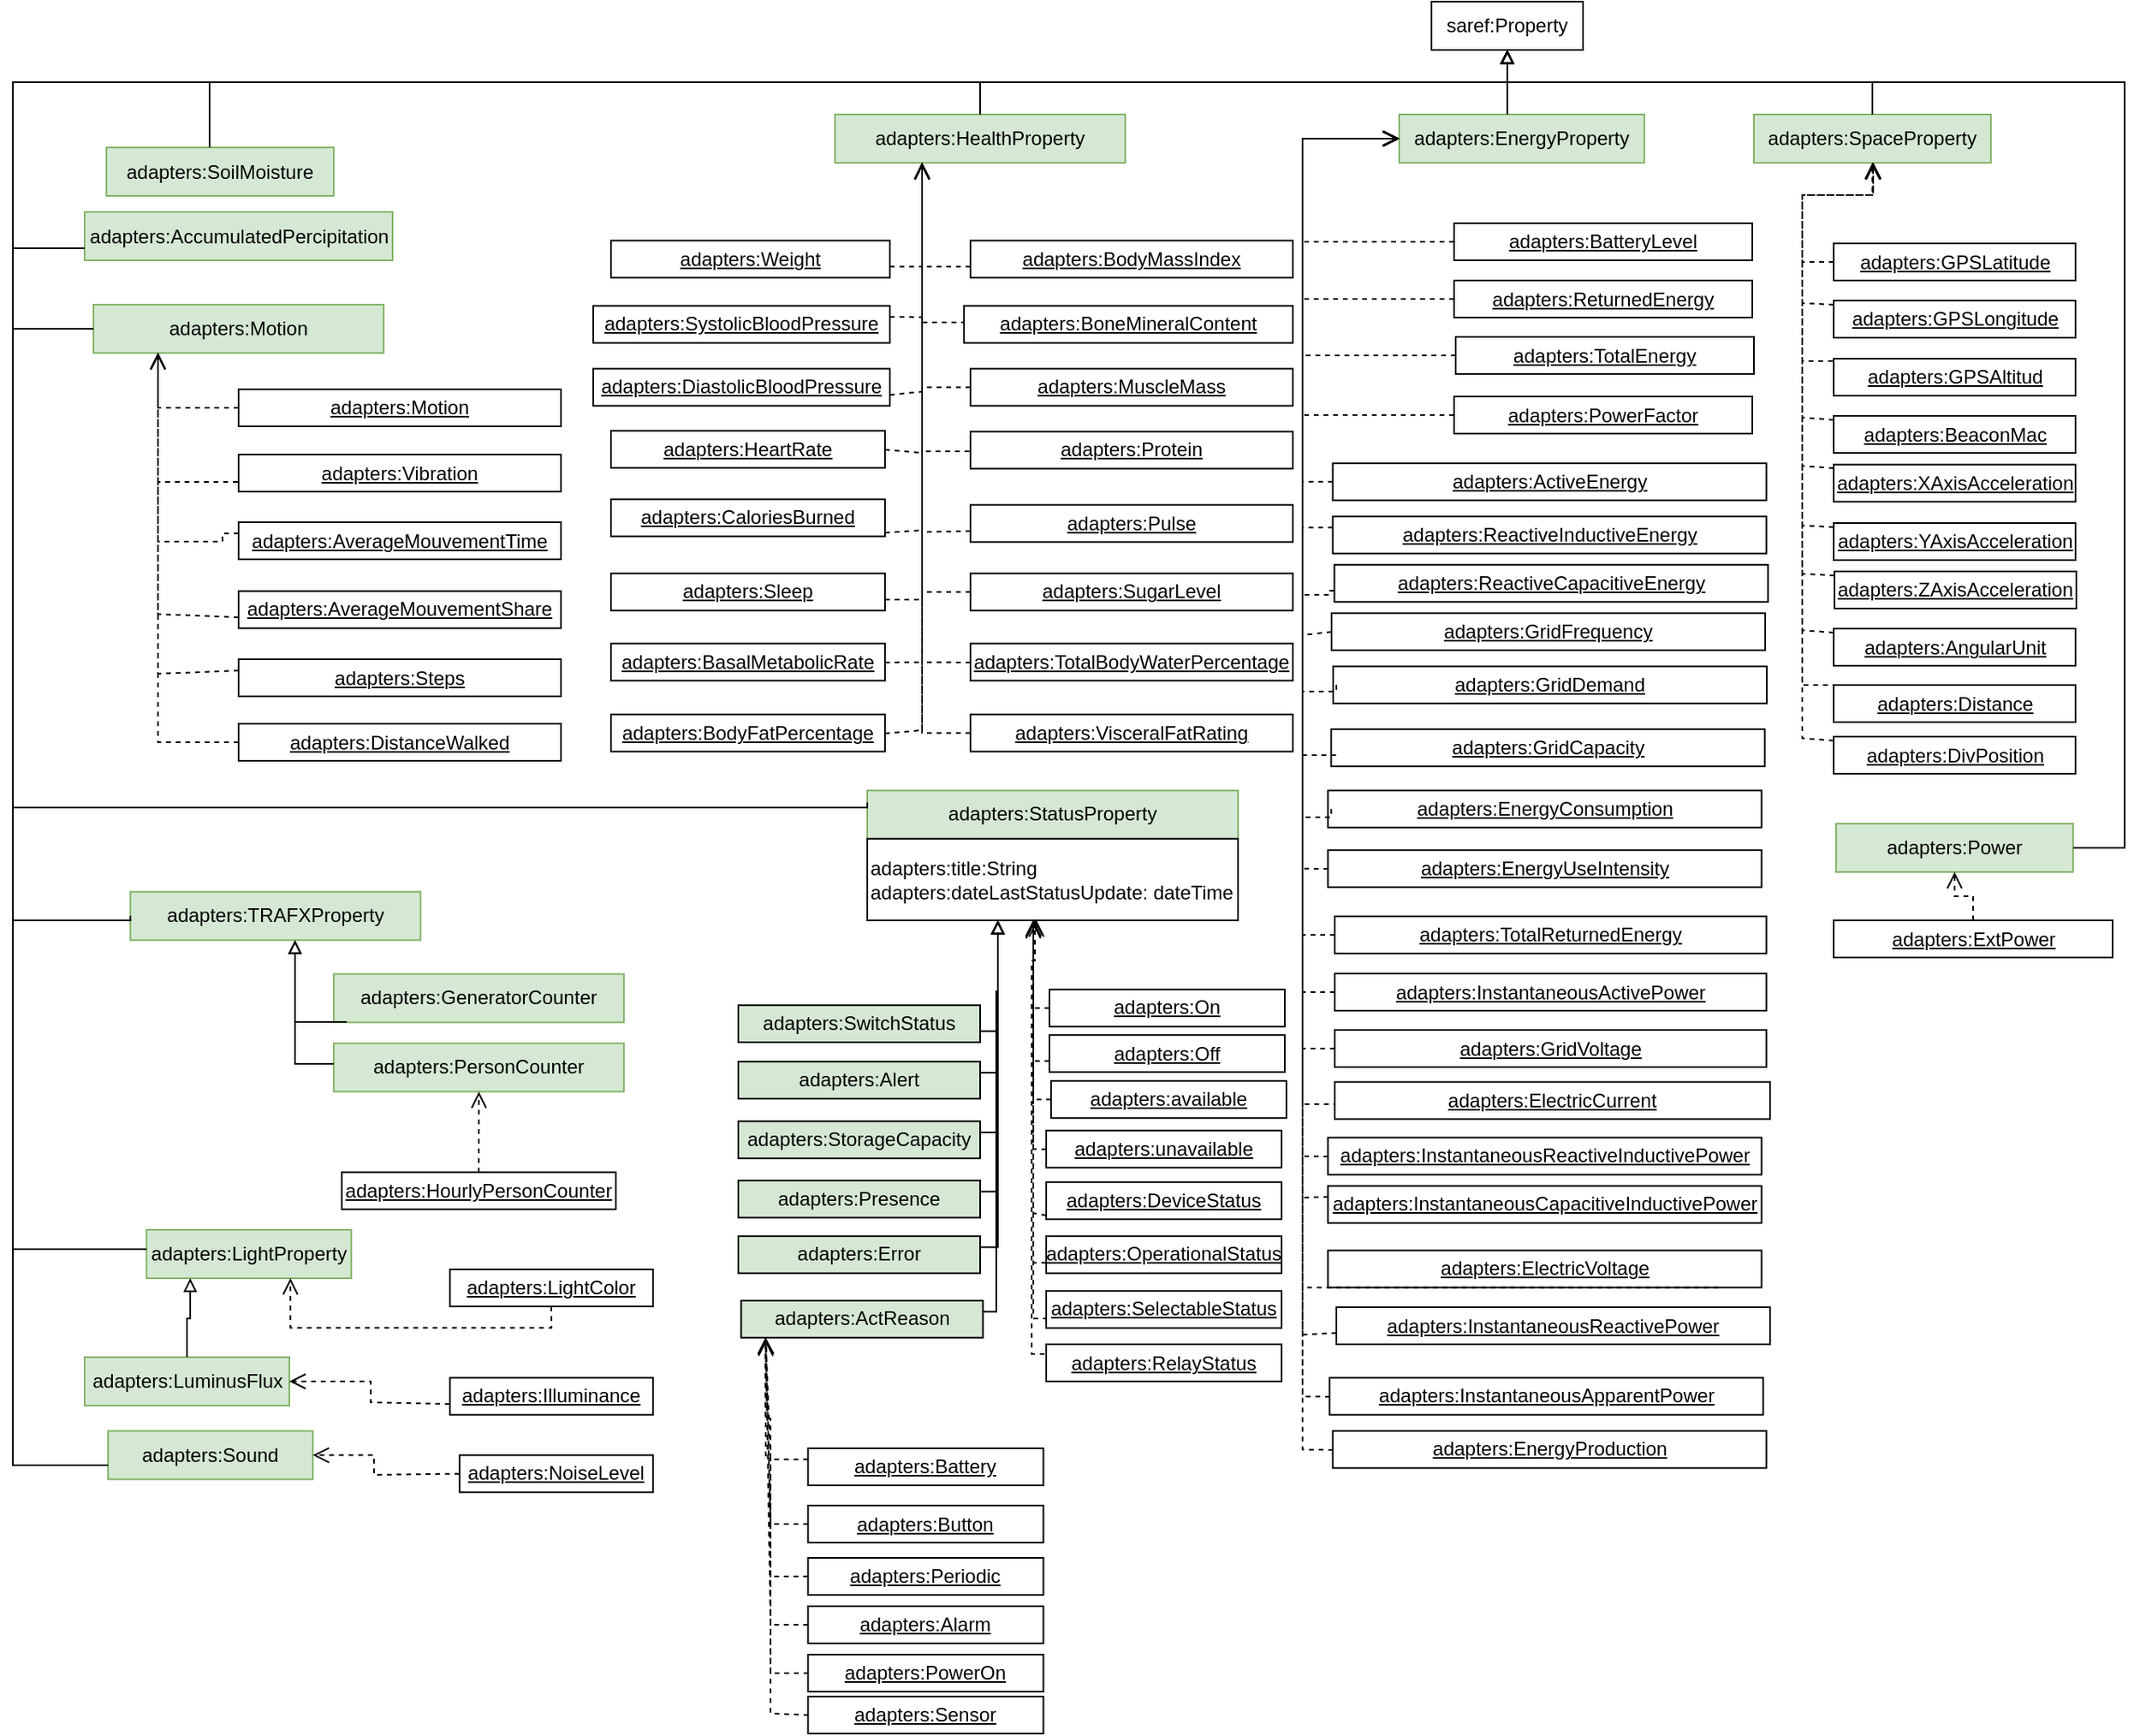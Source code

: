 <mxfile version="13.9.9" type="device"><diagram id="obiKMJ8CqMo3xRCFQMb5" name="Page-1"><mxGraphModel dx="2176" dy="626" grid="1" gridSize="10" guides="1" tooltips="1" connect="1" arrows="1" fold="1" page="1" pageScale="1" pageWidth="850" pageHeight="1100" math="0" shadow="0"><root><mxCell id="0"/><mxCell id="1" parent="0"/><mxCell id="S2yTtaICxEiza2klLoan-1" value="saref:Property" style="rounded=0;whiteSpace=wrap;html=1;points=[[0.1,0],[0.2,0],[0.3,0],[0.4,0],[0.5,0],[0.6,0],[0.7,0],[0.8,0],[0.9,0],[0,0.1],[0,0.3],[0,0.5],[0,0.7],[0,0.9],[0.1,1],[0.2,1],[0.3,1],[0.4,1],[0.5,1],[0.6,1],[0.7,1],[0.8,1],[0.9,1],[1,0.1],[1,0.3],[1,0.5],[1,0.7],[1,0.9]];" parent="1" vertex="1"><mxGeometry x="280" y="10" width="94" height="30" as="geometry"/></mxCell><mxCell id="S2yTtaICxEiza2klLoan-3" value="adapters:SpaceProperty" style="rounded=0;whiteSpace=wrap;html=1;fillColor=#d5e8d4;strokeColor=#82b366;" parent="1" vertex="1"><mxGeometry x="480" y="80" width="147" height="30" as="geometry"/></mxCell><mxCell id="S2yTtaICxEiza2klLoan-4" value="adapters:HealthProperty" style="rounded=0;whiteSpace=wrap;html=1;fillColor=#d5e8d4;strokeColor=#82b366;" parent="1" vertex="1"><mxGeometry x="-90" y="80" width="180" height="30" as="geometry"/></mxCell><mxCell id="S2yTtaICxEiza2klLoan-5" value="adapters:TRAFXProperty" style="rounded=0;whiteSpace=wrap;html=1;fillColor=#d5e8d4;strokeColor=#82b366;" parent="1" vertex="1"><mxGeometry x="-527.13" y="562.25" width="180" height="30" as="geometry"/></mxCell><mxCell id="S2yTtaICxEiza2klLoan-6" value="adapters:StatusProperty" style="rounded=0;whiteSpace=wrap;html=1;fillColor=#D5E8D4;strokeColor=#82b366;" parent="1" vertex="1"><mxGeometry x="-70" y="499.38" width="230" height="30" as="geometry"/></mxCell><mxCell id="S2yTtaICxEiza2klLoan-7" value="adapters:EnergyProperty" style="rounded=0;whiteSpace=wrap;html=1;fillColor=#d5e8d4;strokeColor=#82b366;" parent="1" vertex="1"><mxGeometry x="260" y="80" width="152" height="30" as="geometry"/></mxCell><mxCell id="S2yTtaICxEiza2klLoan-33" value="" style="endArrow=open;html=1;fontColor=#000099;endFill=0;dashed=1;endSize=8;edgeStyle=orthogonalEdgeStyle;arcSize=0;" parent="1" source="S2yTtaICxEiza2klLoan-34" target="S2yTtaICxEiza2klLoan-3" edge="1"><mxGeometry width="50" height="50" relative="1" as="geometry"><mxPoint x="301.44" y="129.63" as="sourcePoint"/><mxPoint x="608" y="137" as="targetPoint"/><Array as="points"><mxPoint x="510" y="172"/><mxPoint x="510" y="130"/><mxPoint x="554" y="130"/></Array></mxGeometry></mxCell><mxCell id="S2yTtaICxEiza2klLoan-34" value="&lt;u&gt;adapters:GPSLatitude&lt;/u&gt;" style="rounded=0;whiteSpace=wrap;html=1;snapToPoint=1;points=[[0.1,0],[0.2,0],[0.3,0],[0.4,0],[0.5,0],[0.6,0],[0.7,0],[0.8,0],[0.9,0],[0,0.1],[0,0.3],[0,0.5],[0,0.7],[0,0.9],[0.1,1],[0.2,1],[0.3,1],[0.4,1],[0.5,1],[0.6,1],[0.7,1],[0.8,1],[0.9,1],[1,0.1],[1,0.3],[1,0.5],[1,0.7],[1,0.9]];" parent="1" vertex="1"><mxGeometry x="529.5" y="160" width="150" height="23" as="geometry"/></mxCell><mxCell id="S2yTtaICxEiza2klLoan-35" value="&lt;u&gt;adapters:GPSLongitude&lt;/u&gt;" style="rounded=0;whiteSpace=wrap;html=1;snapToPoint=1;points=[[0.1,0],[0.2,0],[0.3,0],[0.4,0],[0.5,0],[0.6,0],[0.7,0],[0.8,0],[0.9,0],[0,0.1],[0,0.3],[0,0.5],[0,0.7],[0,0.9],[0.1,1],[0.2,1],[0.3,1],[0.4,1],[0.5,1],[0.6,1],[0.7,1],[0.8,1],[0.9,1],[1,0.1],[1,0.3],[1,0.5],[1,0.7],[1,0.9]];" parent="1" vertex="1"><mxGeometry x="529.5" y="195.5" width="150" height="23" as="geometry"/></mxCell><mxCell id="S2yTtaICxEiza2klLoan-36" value="" style="endArrow=open;html=1;fontColor=#000099;endFill=0;dashed=1;endSize=8;edgeStyle=orthogonalEdgeStyle;arcSize=0;" parent="1" source="S2yTtaICxEiza2klLoan-35" target="S2yTtaICxEiza2klLoan-3" edge="1"><mxGeometry width="50" height="50" relative="1" as="geometry"><mxPoint x="589" y="168.13" as="sourcePoint"/><mxPoint x="608" y="137" as="targetPoint"/><Array as="points"><mxPoint x="510" y="197"/><mxPoint x="510" y="130"/><mxPoint x="554" y="130"/></Array></mxGeometry></mxCell><mxCell id="S2yTtaICxEiza2klLoan-37" value="&lt;u&gt;adapters:GPSAltitud&lt;/u&gt;" style="rounded=0;whiteSpace=wrap;html=1;snapToPoint=1;points=[[0.1,0],[0.2,0],[0.3,0],[0.4,0],[0.5,0],[0.6,0],[0.7,0],[0.8,0],[0.9,0],[0,0.1],[0,0.3],[0,0.5],[0,0.7],[0,0.9],[0.1,1],[0.2,1],[0.3,1],[0.4,1],[0.5,1],[0.6,1],[0.7,1],[0.8,1],[0.9,1],[1,0.1],[1,0.3],[1,0.5],[1,0.7],[1,0.9]];" parent="1" vertex="1"><mxGeometry x="529.5" y="231.5" width="150" height="23" as="geometry"/></mxCell><mxCell id="S2yTtaICxEiza2klLoan-38" value="&lt;u&gt;adapters:BeaconMac&lt;/u&gt;" style="rounded=0;whiteSpace=wrap;html=1;snapToPoint=1;points=[[0.1,0],[0.2,0],[0.3,0],[0.4,0],[0.5,0],[0.6,0],[0.7,0],[0.8,0],[0.9,0],[0,0.1],[0,0.3],[0,0.5],[0,0.7],[0,0.9],[0.1,1],[0.2,1],[0.3,1],[0.4,1],[0.5,1],[0.6,1],[0.7,1],[0.8,1],[0.9,1],[1,0.1],[1,0.3],[1,0.5],[1,0.7],[1,0.9]];" parent="1" vertex="1"><mxGeometry x="529.5" y="267" width="150" height="23" as="geometry"/></mxCell><mxCell id="S2yTtaICxEiza2klLoan-39" value="&lt;u&gt;adapters:XAxisAcceleration&lt;/u&gt;" style="rounded=0;whiteSpace=wrap;html=1;snapToPoint=1;points=[[0.1,0],[0.2,0],[0.3,0],[0.4,0],[0.5,0],[0.6,0],[0.7,0],[0.8,0],[0.9,0],[0,0.1],[0,0.3],[0,0.5],[0,0.7],[0,0.9],[0.1,1],[0.2,1],[0.3,1],[0.4,1],[0.5,1],[0.6,1],[0.7,1],[0.8,1],[0.9,1],[1,0.1],[1,0.3],[1,0.5],[1,0.7],[1,0.9]];" parent="1" vertex="1"><mxGeometry x="529.5" y="297.25" width="150" height="23" as="geometry"/></mxCell><mxCell id="S2yTtaICxEiza2klLoan-40" value="&lt;u&gt;adapters:YAxisAcceleration&lt;/u&gt;" style="rounded=0;whiteSpace=wrap;html=1;snapToPoint=1;points=[[0.1,0],[0.2,0],[0.3,0],[0.4,0],[0.5,0],[0.6,0],[0.7,0],[0.8,0],[0.9,0],[0,0.1],[0,0.3],[0,0.5],[0,0.7],[0,0.9],[0.1,1],[0.2,1],[0.3,1],[0.4,1],[0.5,1],[0.6,1],[0.7,1],[0.8,1],[0.9,1],[1,0.1],[1,0.3],[1,0.5],[1,0.7],[1,0.9]];" parent="1" vertex="1"><mxGeometry x="529.5" y="333.5" width="150" height="23" as="geometry"/></mxCell><mxCell id="S2yTtaICxEiza2klLoan-41" value="&lt;u&gt;adapters:ZAxisAcceleration&lt;/u&gt;" style="rounded=0;whiteSpace=wrap;html=1;snapToPoint=1;points=[[0.1,0],[0.2,0],[0.3,0],[0.4,0],[0.5,0],[0.6,0],[0.7,0],[0.8,0],[0.9,0],[0,0.1],[0,0.3],[0,0.5],[0,0.7],[0,0.9],[0.1,1],[0.2,1],[0.3,1],[0.4,1],[0.5,1],[0.6,1],[0.7,1],[0.8,1],[0.9,1],[1,0.1],[1,0.3],[1,0.5],[1,0.7],[1,0.9]];" parent="1" vertex="1"><mxGeometry x="530" y="363.5" width="150" height="23" as="geometry"/></mxCell><mxCell id="S2yTtaICxEiza2klLoan-42" value="" style="endArrow=open;html=1;fontColor=#000099;endFill=0;dashed=1;endSize=8;exitX=0;exitY=0.3;exitDx=0;exitDy=0;edgeStyle=orthogonalEdgeStyle;arcSize=0;" parent="1" source="S2yTtaICxEiza2klLoan-37" target="S2yTtaICxEiza2klLoan-3" edge="1"><mxGeometry width="50" height="50" relative="1" as="geometry"><mxPoint x="590" y="206.5" as="sourcePoint"/><mxPoint x="608" y="137" as="targetPoint"/><Array as="points"><mxPoint x="530" y="233"/><mxPoint x="510" y="233"/><mxPoint x="510" y="130"/><mxPoint x="554" y="130"/></Array></mxGeometry></mxCell><mxCell id="S2yTtaICxEiza2klLoan-43" value="" style="endArrow=open;html=1;fontColor=#000099;endFill=0;dashed=1;endSize=8;edgeStyle=orthogonalEdgeStyle;arcSize=0;" parent="1" source="S2yTtaICxEiza2klLoan-38" target="S2yTtaICxEiza2klLoan-3" edge="1"><mxGeometry width="50" height="50" relative="1" as="geometry"><mxPoint x="600" y="216.5" as="sourcePoint"/><mxPoint x="608" y="137" as="targetPoint"/><Array as="points"><mxPoint x="510" y="268"/><mxPoint x="510" y="130"/><mxPoint x="554" y="130"/></Array></mxGeometry></mxCell><mxCell id="S2yTtaICxEiza2klLoan-44" value="" style="endArrow=open;html=1;fontColor=#000099;endFill=0;dashed=1;endSize=8;edgeStyle=orthogonalEdgeStyle;arcSize=0;" parent="1" source="S2yTtaICxEiza2klLoan-39" target="S2yTtaICxEiza2klLoan-3" edge="1"><mxGeometry width="50" height="50" relative="1" as="geometry"><mxPoint x="610" y="226.5" as="sourcePoint"/><mxPoint x="608" y="137" as="targetPoint"/><Array as="points"><mxPoint x="510" y="298"/><mxPoint x="510" y="130"/><mxPoint x="554" y="130"/></Array></mxGeometry></mxCell><mxCell id="S2yTtaICxEiza2klLoan-45" value="" style="endArrow=open;html=1;fontColor=#000099;endFill=0;dashed=1;endSize=8;edgeStyle=orthogonalEdgeStyle;arcSize=0;" parent="1" source="S2yTtaICxEiza2klLoan-40" target="S2yTtaICxEiza2klLoan-3" edge="1"><mxGeometry width="50" height="50" relative="1" as="geometry"><mxPoint x="620" y="236.5" as="sourcePoint"/><mxPoint x="608" y="137" as="targetPoint"/><Array as="points"><mxPoint x="510" y="335"/><mxPoint x="510" y="130"/><mxPoint x="554" y="130"/></Array></mxGeometry></mxCell><mxCell id="S2yTtaICxEiza2klLoan-46" value="" style="endArrow=open;html=1;fontColor=#000099;endFill=0;dashed=1;endSize=8;edgeStyle=orthogonalEdgeStyle;arcSize=0;" parent="1" source="S2yTtaICxEiza2klLoan-48" target="S2yTtaICxEiza2klLoan-3" edge="1"><mxGeometry width="50" height="50" relative="1" as="geometry"><mxPoint x="630" y="246.5" as="sourcePoint"/><mxPoint x="608" y="137" as="targetPoint"/><Array as="points"><mxPoint x="510" y="400"/><mxPoint x="510" y="130"/><mxPoint x="554" y="130"/></Array></mxGeometry></mxCell><mxCell id="S2yTtaICxEiza2klLoan-47" value="" style="endArrow=open;html=1;fontColor=#000099;endFill=0;dashed=1;endSize=8;edgeStyle=orthogonalEdgeStyle;arcSize=0;" parent="1" source="S2yTtaICxEiza2klLoan-41" target="S2yTtaICxEiza2klLoan-3" edge="1"><mxGeometry width="50" height="50" relative="1" as="geometry"><mxPoint x="640" y="256.5" as="sourcePoint"/><mxPoint x="608" y="137" as="targetPoint"/><Array as="points"><mxPoint x="510" y="365"/><mxPoint x="510" y="130"/><mxPoint x="554" y="130"/></Array></mxGeometry></mxCell><mxCell id="S2yTtaICxEiza2klLoan-48" value="&lt;u&gt;adapters:AngularUnit&lt;/u&gt;" style="rounded=0;whiteSpace=wrap;html=1;snapToPoint=1;points=[[0.1,0],[0.2,0],[0.3,0],[0.4,0],[0.5,0],[0.6,0],[0.7,0],[0.8,0],[0.9,0],[0,0.1],[0,0.3],[0,0.5],[0,0.7],[0,0.9],[0.1,1],[0.2,1],[0.3,1],[0.4,1],[0.5,1],[0.6,1],[0.7,1],[0.8,1],[0.9,1],[1,0.1],[1,0.3],[1,0.5],[1,0.7],[1,0.9]];" parent="1" vertex="1"><mxGeometry x="529.5" y="399" width="150" height="23" as="geometry"/></mxCell><mxCell id="S2yTtaICxEiza2klLoan-49" value="&lt;u&gt;adapters:Distance&lt;/u&gt;" style="rounded=0;whiteSpace=wrap;html=1;snapToPoint=1;points=[[0.1,0],[0.2,0],[0.3,0],[0.4,0],[0.5,0],[0.6,0],[0.7,0],[0.8,0],[0.9,0],[0,0.1],[0,0.3],[0,0.5],[0,0.7],[0,0.9],[0.1,1],[0.2,1],[0.3,1],[0.4,1],[0.5,1],[0.6,1],[0.7,1],[0.8,1],[0.9,1],[1,0.1],[1,0.3],[1,0.5],[1,0.7],[1,0.9]];" parent="1" vertex="1"><mxGeometry x="529.5" y="434" width="150" height="23" as="geometry"/></mxCell><mxCell id="S2yTtaICxEiza2klLoan-50" value="&lt;u&gt;adapters:DivPosition&lt;/u&gt;" style="rounded=0;whiteSpace=wrap;html=1;snapToPoint=1;points=[[0.1,0],[0.2,0],[0.3,0],[0.4,0],[0.5,0],[0.6,0],[0.7,0],[0.8,0],[0.9,0],[0,0.1],[0,0.3],[0,0.5],[0,0.7],[0,0.9],[0.1,1],[0.2,1],[0.3,1],[0.4,1],[0.5,1],[0.6,1],[0.7,1],[0.8,1],[0.9,1],[1,0.1],[1,0.3],[1,0.5],[1,0.7],[1,0.9]];" parent="1" vertex="1"><mxGeometry x="529.5" y="466" width="150" height="23" as="geometry"/></mxCell><mxCell id="S2yTtaICxEiza2klLoan-51" value="" style="endArrow=open;html=1;fontColor=#000099;endFill=0;dashed=1;endSize=8;edgeStyle=orthogonalEdgeStyle;arcSize=0;exitX=0;exitY=0.1;exitDx=0;exitDy=0;" parent="1" source="S2yTtaICxEiza2klLoan-49" target="S2yTtaICxEiza2klLoan-3" edge="1"><mxGeometry width="50" height="50" relative="1" as="geometry"><mxPoint x="600" y="430" as="sourcePoint"/><mxPoint x="608.5" y="137" as="targetPoint"/><Array as="points"><mxPoint x="530" y="434"/><mxPoint x="510" y="434"/><mxPoint x="510" y="130"/><mxPoint x="554" y="130"/></Array></mxGeometry></mxCell><mxCell id="S2yTtaICxEiza2klLoan-52" value="" style="endArrow=open;html=1;fontColor=#000099;endFill=0;dashed=1;endSize=8;edgeStyle=orthogonalEdgeStyle;arcSize=0;entryX=0.5;entryY=1;entryDx=0;entryDy=0;" parent="1" source="S2yTtaICxEiza2klLoan-50" target="S2yTtaICxEiza2klLoan-3" edge="1"><mxGeometry width="50" height="50" relative="1" as="geometry"><mxPoint x="580" y="432" as="sourcePoint"/><mxPoint x="608.5" y="136" as="targetPoint"/><Array as="points"><mxPoint x="510" y="467"/><mxPoint x="510" y="130"/><mxPoint x="554" y="130"/></Array></mxGeometry></mxCell><mxCell id="S2yTtaICxEiza2klLoan-57" value="" style="endArrow=open;html=1;fontColor=#000099;endFill=0;dashed=1;endSize=8;exitX=0;exitY=0.5;exitDx=0;exitDy=0;edgeStyle=orthogonalEdgeStyle;arcSize=0;" parent="1" source="S2yTtaICxEiza2klLoan-58" target="S2yTtaICxEiza2klLoan-7" edge="1"><mxGeometry width="50" height="50" relative="1" as="geometry"><mxPoint x="124.75" y="270.5" as="sourcePoint"/><mxPoint x="275.25" y="140" as="targetPoint"/><Array as="points"><mxPoint x="200" y="159"/><mxPoint x="200" y="95"/></Array></mxGeometry></mxCell><mxCell id="S2yTtaICxEiza2klLoan-58" value="&lt;u&gt;adapters:BatteryLevel&lt;/u&gt;" style="rounded=0;whiteSpace=wrap;html=1;snapToPoint=1;points=[[0.1,0],[0.2,0],[0.3,0],[0.4,0],[0.5,0],[0.6,0],[0.7,0],[0.8,0],[0.9,0],[0,0.1],[0,0.3],[0,0.5],[0,0.7],[0,0.9],[0.1,1],[0.2,1],[0.3,1],[0.4,1],[0.5,1],[0.6,1],[0.7,1],[0.8,1],[0.9,1],[1,0.1],[1,0.3],[1,0.5],[1,0.7],[1,0.9]];" parent="1" vertex="1"><mxGeometry x="294" y="147.5" width="185" height="23" as="geometry"/></mxCell><mxCell id="S2yTtaICxEiza2klLoan-59" value="" style="endArrow=open;html=1;fontColor=#000099;endFill=0;dashed=1;endSize=8;exitX=0;exitY=0.5;exitDx=0;exitDy=0;edgeStyle=orthogonalEdgeStyle;arcSize=0;entryX=0;entryY=0.5;entryDx=0;entryDy=0;" parent="1" source="S2yTtaICxEiza2klLoan-60" target="S2yTtaICxEiza2klLoan-7" edge="1"><mxGeometry width="50" height="50" relative="1" as="geometry"><mxPoint x="135.75" y="474" as="sourcePoint"/><mxPoint x="275.25" y="140" as="targetPoint"/><Array as="points"><mxPoint x="200" y="230"/><mxPoint x="200" y="95"/></Array></mxGeometry></mxCell><mxCell id="S2yTtaICxEiza2klLoan-60" value="&lt;u&gt;adapters:TotalEnergy&lt;/u&gt;" style="rounded=0;whiteSpace=wrap;html=1;snapToPoint=1;points=[[0.1,0],[0.2,0],[0.3,0],[0.4,0],[0.5,0],[0.6,0],[0.7,0],[0.8,0],[0.9,0],[0,0.1],[0,0.3],[0,0.5],[0,0.7],[0,0.9],[0.1,1],[0.2,1],[0.3,1],[0.4,1],[0.5,1],[0.6,1],[0.7,1],[0.8,1],[0.9,1],[1,0.1],[1,0.3],[1,0.5],[1,0.7],[1,0.9]];" parent="1" vertex="1"><mxGeometry x="295" y="218" width="185" height="23" as="geometry"/></mxCell><mxCell id="S2yTtaICxEiza2klLoan-61" value="" style="endArrow=open;html=1;fontColor=#000099;endFill=0;dashed=1;endSize=8;exitX=0;exitY=0.5;exitDx=0;exitDy=0;edgeStyle=orthogonalEdgeStyle;arcSize=0;" parent="1" source="S2yTtaICxEiza2klLoan-62" target="S2yTtaICxEiza2klLoan-7" edge="1"><mxGeometry width="50" height="50" relative="1" as="geometry"><mxPoint x="171.75" y="396" as="sourcePoint"/><mxPoint x="275.25" y="140" as="targetPoint"/><Array as="points"><mxPoint x="200" y="195"/><mxPoint x="200" y="95"/></Array></mxGeometry></mxCell><mxCell id="S2yTtaICxEiza2klLoan-62" value="&lt;u&gt;adapters:ReturnedEnergy&lt;/u&gt;" style="rounded=0;whiteSpace=wrap;html=1;snapToPoint=1;points=[[0.1,0],[0.2,0],[0.3,0],[0.4,0],[0.5,0],[0.6,0],[0.7,0],[0.8,0],[0.9,0],[0,0.1],[0,0.3],[0,0.5],[0,0.7],[0,0.9],[0.1,1],[0.2,1],[0.3,1],[0.4,1],[0.5,1],[0.6,1],[0.7,1],[0.8,1],[0.9,1],[1,0.1],[1,0.3],[1,0.5],[1,0.7],[1,0.9]];" parent="1" vertex="1"><mxGeometry x="294" y="183" width="185" height="23" as="geometry"/></mxCell><mxCell id="S2yTtaICxEiza2klLoan-63" value="&lt;u&gt;adapters:PowerFactor&lt;/u&gt;" style="rounded=0;whiteSpace=wrap;html=1;snapToPoint=1;points=[[0.1,0],[0.2,0],[0.3,0],[0.4,0],[0.5,0],[0.6,0],[0.7,0],[0.8,0],[0.9,0],[0,0.1],[0,0.3],[0,0.5],[0,0.7],[0,0.9],[0.1,1],[0.2,1],[0.3,1],[0.4,1],[0.5,1],[0.6,1],[0.7,1],[0.8,1],[0.9,1],[1,0.1],[1,0.3],[1,0.5],[1,0.7],[1,0.9]];" parent="1" vertex="1"><mxGeometry x="294" y="255" width="185" height="23" as="geometry"/></mxCell><mxCell id="S2yTtaICxEiza2klLoan-64" value="" style="endArrow=open;html=1;fontColor=#000099;endFill=0;dashed=1;endSize=8;exitX=0;exitY=0.5;exitDx=0;exitDy=0;edgeStyle=orthogonalEdgeStyle;arcSize=0;" parent="1" source="S2yTtaICxEiza2klLoan-63" target="S2yTtaICxEiza2klLoan-7" edge="1"><mxGeometry width="50" height="50" relative="1" as="geometry"><mxPoint x="305" y="245.5" as="sourcePoint"/><mxPoint x="275.25" y="140" as="targetPoint"/><Array as="points"><mxPoint x="200" y="267"/><mxPoint x="200" y="95"/></Array></mxGeometry></mxCell><mxCell id="S2yTtaICxEiza2klLoan-65" value="&lt;u&gt;adapters:ActiveEnergy&lt;/u&gt;" style="rounded=0;whiteSpace=wrap;html=1;snapToPoint=1;points=[[0.1,0],[0.2,0],[0.3,0],[0.4,0],[0.5,0],[0.6,0],[0.7,0],[0.8,0],[0.9,0],[0,0.1],[0,0.3],[0,0.5],[0,0.7],[0,0.9],[0.1,1],[0.2,1],[0.3,1],[0.4,1],[0.5,1],[0.6,1],[0.7,1],[0.8,1],[0.9,1],[1,0.1],[1,0.3],[1,0.5],[1,0.7],[1,0.9]];" parent="1" vertex="1"><mxGeometry x="218.75" y="296.38" width="269" height="23" as="geometry"/></mxCell><mxCell id="S2yTtaICxEiza2klLoan-66" value="&lt;u&gt;adapters:ReactiveInductiveEnergy&lt;/u&gt;" style="rounded=0;whiteSpace=wrap;html=1;snapToPoint=1;points=[[0.1,0],[0.2,0],[0.3,0],[0.4,0],[0.5,0],[0.6,0],[0.7,0],[0.8,0],[0.9,0],[0,0.1],[0,0.3],[0,0.5],[0,0.7],[0,0.9],[0.1,1],[0.2,1],[0.3,1],[0.4,1],[0.5,1],[0.6,1],[0.7,1],[0.8,1],[0.9,1],[1,0.1],[1,0.3],[1,0.5],[1,0.7],[1,0.9]];" parent="1" vertex="1"><mxGeometry x="218.75" y="329.38" width="269" height="23" as="geometry"/></mxCell><mxCell id="S2yTtaICxEiza2klLoan-67" value="&lt;u&gt;adapters:ReactiveCapacitiveEnergy&lt;/u&gt;" style="rounded=0;whiteSpace=wrap;html=1;snapToPoint=1;points=[[0.1,0],[0.2,0],[0.3,0],[0.4,0],[0.5,0],[0.6,0],[0.7,0],[0.8,0],[0.9,0],[0,0.1],[0,0.3],[0,0.5],[0,0.7],[0,0.9],[0.1,1],[0.2,1],[0.3,1],[0.4,1],[0.5,1],[0.6,1],[0.7,1],[0.8,1],[0.9,1],[1,0.1],[1,0.3],[1,0.5],[1,0.7],[1,0.9]];" parent="1" vertex="1"><mxGeometry x="219.75" y="359.38" width="269" height="23" as="geometry"/></mxCell><mxCell id="S2yTtaICxEiza2klLoan-68" value="" style="endArrow=open;html=1;fontColor=#000099;endFill=0;dashed=1;endSize=8;edgeStyle=orthogonalEdgeStyle;arcSize=0;exitX=0;exitY=0.5;exitDx=0;exitDy=0;" parent="1" source="S2yTtaICxEiza2klLoan-65" target="S2yTtaICxEiza2klLoan-7" edge="1"><mxGeometry width="50" height="50" relative="1" as="geometry"><mxPoint x="216" y="308.38" as="sourcePoint"/><mxPoint x="181" y="144.63" as="targetPoint"/><Array as="points"><mxPoint x="200" y="308"/><mxPoint x="200" y="95"/></Array></mxGeometry></mxCell><mxCell id="S2yTtaICxEiza2klLoan-69" value="" style="endArrow=open;html=1;fontColor=#000099;endFill=0;dashed=1;endSize=8;edgeStyle=orthogonalEdgeStyle;arcSize=0;exitX=0;exitY=0.3;exitDx=0;exitDy=0;entryX=0;entryY=0.5;entryDx=0;entryDy=0;" parent="1" source="S2yTtaICxEiza2klLoan-66" target="S2yTtaICxEiza2klLoan-7" edge="1"><mxGeometry width="50" height="50" relative="1" as="geometry"><mxPoint x="218.75" y="349.38" as="sourcePoint"/><mxPoint x="181" y="144.63" as="targetPoint"/><Array as="points"><mxPoint x="200" y="336"/><mxPoint x="200" y="95"/></Array></mxGeometry></mxCell><mxCell id="S2yTtaICxEiza2klLoan-70" value="" style="endArrow=open;html=1;fontColor=#000099;endFill=0;dashed=1;endSize=8;edgeStyle=orthogonalEdgeStyle;arcSize=0;exitX=0;exitY=0.7;exitDx=0;exitDy=0;" parent="1" source="S2yTtaICxEiza2klLoan-67" target="S2yTtaICxEiza2klLoan-7" edge="1"><mxGeometry width="50" height="50" relative="1" as="geometry"><mxPoint x="217" y="380.38" as="sourcePoint"/><mxPoint x="181" y="144.63" as="targetPoint"/><Array as="points"><mxPoint x="217" y="376"/><mxPoint x="217" y="378"/><mxPoint x="200" y="378"/><mxPoint x="200" y="95"/></Array></mxGeometry></mxCell><mxCell id="S2yTtaICxEiza2klLoan-71" value="&lt;u&gt;adapters:GridFrequency&lt;/u&gt;" style="rounded=0;whiteSpace=wrap;html=1;snapToPoint=1;points=[[0.1,0],[0.2,0],[0.3,0],[0.4,0],[0.5,0],[0.6,0],[0.7,0],[0.8,0],[0.9,0],[0,0.1],[0,0.3],[0,0.5],[0,0.7],[0,0.9],[0.1,1],[0.2,1],[0.3,1],[0.4,1],[0.5,1],[0.6,1],[0.7,1],[0.8,1],[0.9,1],[1,0.1],[1,0.3],[1,0.5],[1,0.7],[1,0.9]];" parent="1" vertex="1"><mxGeometry x="218" y="389.38" width="269" height="23" as="geometry"/></mxCell><mxCell id="S2yTtaICxEiza2klLoan-72" value="&lt;u&gt;adapters:GridDemand&lt;/u&gt;" style="rounded=0;whiteSpace=wrap;html=1;snapToPoint=1;points=[[0.1,0],[0.2,0],[0.3,0],[0.4,0],[0.5,0],[0.6,0],[0.7,0],[0.8,0],[0.9,0],[0,0.1],[0,0.3],[0,0.5],[0,0.7],[0,0.9],[0.1,1],[0.2,1],[0.3,1],[0.4,1],[0.5,1],[0.6,1],[0.7,1],[0.8,1],[0.9,1],[1,0.1],[1,0.3],[1,0.5],[1,0.7],[1,0.9]];" parent="1" vertex="1"><mxGeometry x="219" y="422.38" width="269" height="23" as="geometry"/></mxCell><mxCell id="S2yTtaICxEiza2klLoan-73" value="&lt;u&gt;adapters:GridCapacity&lt;/u&gt;" style="rounded=0;whiteSpace=wrap;html=1;snapToPoint=1;points=[[0.1,0],[0.2,0],[0.3,0],[0.4,0],[0.5,0],[0.6,0],[0.7,0],[0.8,0],[0.9,0],[0,0.1],[0,0.3],[0,0.5],[0,0.7],[0,0.9],[0.1,1],[0.2,1],[0.3,1],[0.4,1],[0.5,1],[0.6,1],[0.7,1],[0.8,1],[0.9,1],[1,0.1],[1,0.3],[1,0.5],[1,0.7],[1,0.9]];" parent="1" vertex="1"><mxGeometry x="217.75" y="461.38" width="269" height="23" as="geometry"/></mxCell><mxCell id="S2yTtaICxEiza2klLoan-74" value="&lt;u&gt;adapters:EnergyConsumption&lt;/u&gt;" style="rounded=0;whiteSpace=wrap;html=1;snapToPoint=1;points=[[0.1,0],[0.2,0],[0.3,0],[0.4,0],[0.5,0],[0.6,0],[0.7,0],[0.8,0],[0.9,0],[0,0.1],[0,0.3],[0,0.5],[0,0.7],[0,0.9],[0.1,1],[0.2,1],[0.3,1],[0.4,1],[0.5,1],[0.6,1],[0.7,1],[0.8,1],[0.9,1],[1,0.1],[1,0.3],[1,0.5],[1,0.7],[1,0.9]];" parent="1" vertex="1"><mxGeometry x="215.75" y="499.38" width="269" height="23" as="geometry"/></mxCell><mxCell id="S2yTtaICxEiza2klLoan-75" value="" style="endArrow=open;html=1;fontColor=#000099;endFill=0;dashed=1;endSize=8;edgeStyle=orthogonalEdgeStyle;arcSize=0;" parent="1" source="S2yTtaICxEiza2klLoan-71" target="S2yTtaICxEiza2klLoan-7" edge="1"><mxGeometry width="50" height="50" relative="1" as="geometry"><mxPoint x="220" y="400.88" as="sourcePoint"/><mxPoint x="180" y="144.63" as="targetPoint"/><Array as="points"><mxPoint x="200" y="403"/><mxPoint x="200" y="95"/></Array></mxGeometry></mxCell><mxCell id="S2yTtaICxEiza2klLoan-76" value="" style="endArrow=open;html=1;fontColor=#000099;endFill=0;dashed=1;endSize=8;edgeStyle=orthogonalEdgeStyle;arcSize=0;exitX=0;exitY=0.5;exitDx=0;exitDy=0;" parent="1" target="S2yTtaICxEiza2klLoan-7" edge="1"><mxGeometry width="50" height="50" relative="1" as="geometry"><mxPoint x="221" y="433.88" as="sourcePoint"/><mxPoint x="180" y="144.63" as="targetPoint"/><Array as="points"><mxPoint x="221" y="438"/><mxPoint x="200" y="438"/><mxPoint x="200" y="95"/></Array></mxGeometry></mxCell><mxCell id="S2yTtaICxEiza2klLoan-77" value="" style="endArrow=open;html=1;fontColor=#000099;endFill=0;dashed=1;endSize=8;edgeStyle=orthogonalEdgeStyle;arcSize=0;exitX=0;exitY=0.7;exitDx=0;exitDy=0;" parent="1" target="S2yTtaICxEiza2klLoan-7" edge="1"><mxGeometry width="50" height="50" relative="1" as="geometry"><mxPoint x="220.75" y="477.48" as="sourcePoint"/><mxPoint x="181" y="144.63" as="targetPoint"/><Array as="points"><mxPoint x="200" y="478"/><mxPoint x="200" y="95"/></Array></mxGeometry></mxCell><mxCell id="S2yTtaICxEiza2klLoan-78" value="" style="endArrow=open;html=1;fontColor=#000099;endFill=0;dashed=1;endSize=8;edgeStyle=orthogonalEdgeStyle;arcSize=0;exitX=0;exitY=0.5;exitDx=0;exitDy=0;" parent="1" target="S2yTtaICxEiza2klLoan-7" edge="1"><mxGeometry width="50" height="50" relative="1" as="geometry"><mxPoint x="217.75" y="510.88" as="sourcePoint"/><mxPoint x="180" y="144.63" as="targetPoint"/><Array as="points"><mxPoint x="218" y="516"/><mxPoint x="200" y="516"/><mxPoint x="200" y="95"/></Array></mxGeometry></mxCell><mxCell id="S2yTtaICxEiza2klLoan-79" value="&lt;u&gt;adapters:&lt;/u&gt;&lt;u&gt;EnergyUseIntensity&lt;/u&gt;" style="rounded=0;whiteSpace=wrap;html=1;snapToPoint=1;points=[[0.1,0],[0.2,0],[0.3,0],[0.4,0],[0.5,0],[0.6,0],[0.7,0],[0.8,0],[0.9,0],[0,0.1],[0,0.3],[0,0.5],[0,0.7],[0,0.9],[0.1,1],[0.2,1],[0.3,1],[0.4,1],[0.5,1],[0.6,1],[0.7,1],[0.8,1],[0.9,1],[1,0.1],[1,0.3],[1,0.5],[1,0.7],[1,0.9]];" parent="1" vertex="1"><mxGeometry x="215.75" y="536.38" width="269" height="23" as="geometry"/></mxCell><mxCell id="S2yTtaICxEiza2klLoan-80" value="" style="endArrow=open;html=1;fontColor=#000099;endFill=0;dashed=1;endSize=8;edgeStyle=orthogonalEdgeStyle;arcSize=0;" parent="1" source="S2yTtaICxEiza2klLoan-79" target="S2yTtaICxEiza2klLoan-7" edge="1"><mxGeometry width="50" height="50" relative="1" as="geometry"><mxPoint x="217.7" y="541.38" as="sourcePoint"/><mxPoint x="180" y="144.63" as="targetPoint"/><Array as="points"><mxPoint x="200" y="548"/><mxPoint x="200" y="95"/></Array></mxGeometry></mxCell><mxCell id="S2yTtaICxEiza2klLoan-81" value="" style="endArrow=open;html=1;fontColor=#000099;endFill=0;dashed=1;endSize=8;edgeStyle=orthogonalEdgeStyle;arcSize=0;" parent="1" source="S2yTtaICxEiza2klLoan-82" target="S2yTtaICxEiza2klLoan-7" edge="1"><mxGeometry width="50" height="50" relative="1" as="geometry"><mxPoint x="461.25" y="710.5" as="sourcePoint"/><mxPoint x="200" y="500" as="targetPoint"/><Array as="points"><mxPoint x="200" y="660"/><mxPoint x="200" y="95"/></Array></mxGeometry></mxCell><mxCell id="S2yTtaICxEiza2klLoan-82" value="&lt;u&gt;adapters:GridVoltage&lt;/u&gt;" style="rounded=0;whiteSpace=wrap;html=1;snapToPoint=1;points=[[0.1,0],[0.2,0],[0.3,0],[0.4,0],[0.5,0],[0.6,0],[0.7,0],[0.8,0],[0.9,0],[0,0.1],[0,0.3],[0,0.5],[0,0.7],[0,0.9],[0.1,1],[0.2,1],[0.3,1],[0.4,1],[0.5,1],[0.6,1],[0.7,1],[0.8,1],[0.9,1],[1,0.1],[1,0.3],[1,0.5],[1,0.7],[1,0.9]];" parent="1" vertex="1"><mxGeometry x="220" y="648" width="267.75" height="23" as="geometry"/></mxCell><mxCell id="S2yTtaICxEiza2klLoan-83" value="" style="endArrow=open;html=1;fontColor=#000099;endFill=0;dashed=1;endSize=8;edgeStyle=orthogonalEdgeStyle;arcSize=0;" parent="1" source="S2yTtaICxEiza2klLoan-84" target="S2yTtaICxEiza2klLoan-7" edge="1"><mxGeometry width="50" height="50" relative="1" as="geometry"><mxPoint x="471.25" y="720.5" as="sourcePoint"/><mxPoint x="200" y="550" as="targetPoint"/><Array as="points"><mxPoint x="200" y="625"/><mxPoint x="200" y="95"/></Array></mxGeometry></mxCell><mxCell id="S2yTtaICxEiza2klLoan-84" value="&lt;u&gt;adapters:InstantaneousActivePower&lt;/u&gt;" style="rounded=0;whiteSpace=wrap;html=1;snapToPoint=1;points=[[0.1,0],[0.2,0],[0.3,0],[0.4,0],[0.5,0],[0.6,0],[0.7,0],[0.8,0],[0.9,0],[0,0.1],[0,0.3],[0,0.5],[0,0.7],[0,0.9],[0.1,1],[0.2,1],[0.3,1],[0.4,1],[0.5,1],[0.6,1],[0.7,1],[0.8,1],[0.9,1],[1,0.1],[1,0.3],[1,0.5],[1,0.7],[1,0.9]];" parent="1" vertex="1"><mxGeometry x="220" y="613" width="267.75" height="23" as="geometry"/></mxCell><mxCell id="S2yTtaICxEiza2klLoan-85" value="" style="endArrow=open;html=1;fontColor=#000099;endFill=0;dashed=1;endSize=8;edgeStyle=orthogonalEdgeStyle;arcSize=0;" parent="1" source="S2yTtaICxEiza2klLoan-86" target="S2yTtaICxEiza2klLoan-7" edge="1"><mxGeometry width="50" height="50" relative="1" as="geometry"><mxPoint x="452.25" y="894" as="sourcePoint"/><mxPoint x="200" y="550" as="targetPoint"/><Array as="points"><mxPoint x="200" y="589"/><mxPoint x="200" y="95"/></Array></mxGeometry></mxCell><mxCell id="S2yTtaICxEiza2klLoan-86" value="&lt;u&gt;adapters:TotalReturnedEnergy&lt;/u&gt;" style="rounded=0;whiteSpace=wrap;html=1;snapToPoint=1;points=[[0.1,0],[0.2,0],[0.3,0],[0.4,0],[0.5,0],[0.6,0],[0.7,0],[0.8,0],[0.9,0],[0,0.1],[0,0.3],[0,0.5],[0,0.7],[0,0.9],[0.1,1],[0.2,1],[0.3,1],[0.4,1],[0.5,1],[0.6,1],[0.7,1],[0.8,1],[0.9,1],[1,0.1],[1,0.3],[1,0.5],[1,0.7],[1,0.9]];" parent="1" vertex="1"><mxGeometry x="220" y="577.5" width="267.75" height="23" as="geometry"/></mxCell><mxCell id="S2yTtaICxEiza2klLoan-89" value="&lt;u&gt;adapters:InstantaneousReactiveInductivePower&lt;/u&gt;" style="rounded=0;whiteSpace=wrap;html=1;snapToPoint=1;points=[[0.1,0],[0.2,0],[0.3,0],[0.4,0],[0.5,0],[0.6,0],[0.7,0],[0.8,0],[0.9,0],[0,0.1],[0,0.3],[0,0.5],[0,0.7],[0,0.9],[0.1,1],[0.2,1],[0.3,1],[0.4,1],[0.5,1],[0.6,1],[0.7,1],[0.8,1],[0.9,1],[1,0.1],[1,0.3],[1,0.5],[1,0.7],[1,0.9]];" parent="1" vertex="1"><mxGeometry x="215.75" y="714.75" width="269" height="23" as="geometry"/></mxCell><mxCell id="S2yTtaICxEiza2klLoan-90" value="&lt;u&gt;adapters:InstantaneousCapacitiveInductivePower&lt;/u&gt;" style="rounded=0;whiteSpace=wrap;html=1;snapToPoint=1;points=[[0.1,0],[0.2,0],[0.3,0],[0.4,0],[0.5,0],[0.6,0],[0.7,0],[0.8,0],[0.9,0],[0,0.1],[0,0.3],[0,0.5],[0,0.7],[0,0.9],[0.1,1],[0.2,1],[0.3,1],[0.4,1],[0.5,1],[0.6,1],[0.7,1],[0.8,1],[0.9,1],[1,0.1],[1,0.3],[1,0.5],[1,0.7],[1,0.9]];" parent="1" vertex="1"><mxGeometry x="215.75" y="744.75" width="269" height="23" as="geometry"/></mxCell><mxCell id="S2yTtaICxEiza2klLoan-91" value="" style="endArrow=open;html=1;fontColor=#000099;endFill=0;dashed=1;endSize=8;edgeStyle=orthogonalEdgeStyle;arcSize=0;" parent="1" source="S2yTtaICxEiza2klLoan-89" target="S2yTtaICxEiza2klLoan-7" edge="1"><mxGeometry width="50" height="50" relative="1" as="geometry"><mxPoint x="497.75" y="727" as="sourcePoint"/><mxPoint x="200" y="530" as="targetPoint"/><Array as="points"><mxPoint x="200" y="726"/><mxPoint x="200" y="95"/></Array></mxGeometry></mxCell><mxCell id="S2yTtaICxEiza2klLoan-92" value="" style="endArrow=open;html=1;fontColor=#000099;endFill=0;dashed=1;endSize=8;edgeStyle=orthogonalEdgeStyle;arcSize=0;" parent="1" source="S2yTtaICxEiza2klLoan-90" target="S2yTtaICxEiza2klLoan-7" edge="1"><mxGeometry width="50" height="50" relative="1" as="geometry"><mxPoint x="494.75" y="752.75" as="sourcePoint"/><mxPoint x="200" y="530" as="targetPoint"/><Array as="points"><mxPoint x="200" y="752"/><mxPoint x="200" y="95"/></Array></mxGeometry></mxCell><mxCell id="S2yTtaICxEiza2klLoan-93" value="&lt;u&gt;adapters:ElectricVoltage&lt;/u&gt;" style="rounded=0;whiteSpace=wrap;html=1;snapToPoint=1;points=[[0.1,0],[0.2,0],[0.3,0],[0.4,0],[0.5,0],[0.6,0],[0.7,0],[0.8,0],[0.9,0],[0,0.1],[0,0.3],[0,0.5],[0,0.7],[0,0.9],[0.1,1],[0.2,1],[0.3,1],[0.4,1],[0.5,1],[0.6,1],[0.7,1],[0.8,1],[0.9,1],[1,0.1],[1,0.3],[1,0.5],[1,0.7],[1,0.9]];" parent="1" vertex="1"><mxGeometry x="215.75" y="784.75" width="269" height="23" as="geometry"/></mxCell><mxCell id="S2yTtaICxEiza2klLoan-94" value="&lt;u&gt;adapters:InstantaneousApparentPower&lt;/u&gt;" style="rounded=0;whiteSpace=wrap;html=1;snapToPoint=1;points=[[0.1,0],[0.2,0],[0.3,0],[0.4,0],[0.5,0],[0.6,0],[0.7,0],[0.8,0],[0.9,0],[0,0.1],[0,0.3],[0,0.5],[0,0.7],[0,0.9],[0.1,1],[0.2,1],[0.3,1],[0.4,1],[0.5,1],[0.6,1],[0.7,1],[0.8,1],[0.9,1],[1,0.1],[1,0.3],[1,0.5],[1,0.7],[1,0.9]];" parent="1" vertex="1"><mxGeometry x="216.75" y="863.75" width="269" height="23" as="geometry"/></mxCell><mxCell id="S2yTtaICxEiza2klLoan-95" value="" style="endArrow=open;html=1;fontColor=#000099;endFill=0;dashed=1;endSize=8;exitX=0.9;exitY=1;exitDx=0;exitDy=0;edgeStyle=orthogonalEdgeStyle;arcSize=0;" parent="1" source="S2yTtaICxEiza2klLoan-93" target="S2yTtaICxEiza2klLoan-7" edge="1"><mxGeometry width="50" height="50" relative="1" as="geometry"><mxPoint x="495.5" y="794.65" as="sourcePoint"/><mxPoint x="200" y="440" as="targetPoint"/><Array as="points"><mxPoint x="200" y="808"/><mxPoint x="200" y="95"/></Array></mxGeometry></mxCell><mxCell id="S2yTtaICxEiza2klLoan-97" value="" style="endArrow=open;html=1;fontColor=#000099;endFill=0;dashed=1;endSize=8;edgeStyle=orthogonalEdgeStyle;arcSize=0;" parent="1" source="S2yTtaICxEiza2klLoan-94" target="S2yTtaICxEiza2klLoan-7" edge="1"><mxGeometry width="50" height="50" relative="1" as="geometry"><mxPoint x="420" y="880" as="sourcePoint"/><mxPoint x="200" y="480" as="targetPoint"/><Array as="points"><mxPoint x="200" y="875"/><mxPoint x="200" y="95"/></Array></mxGeometry></mxCell><mxCell id="S2yTtaICxEiza2klLoan-98" value="&lt;u&gt;adapters:EnergyProduction&lt;/u&gt;" style="rounded=0;whiteSpace=wrap;html=1;snapToPoint=1;points=[[0.1,0],[0.2,0],[0.3,0],[0.4,0],[0.5,0],[0.6,0],[0.7,0],[0.8,0],[0.9,0],[0,0.1],[0,0.3],[0,0.5],[0,0.7],[0,0.9],[0.1,1],[0.2,1],[0.3,1],[0.4,1],[0.5,1],[0.6,1],[0.7,1],[0.8,1],[0.9,1],[1,0.1],[1,0.3],[1,0.5],[1,0.7],[1,0.9]];" parent="1" vertex="1"><mxGeometry x="218.75" y="896.75" width="269" height="23" as="geometry"/></mxCell><mxCell id="S2yTtaICxEiza2klLoan-99" value="" style="endArrow=open;html=1;fontColor=#000099;endFill=0;dashed=1;endSize=8;edgeStyle=orthogonalEdgeStyle;arcSize=0;" parent="1" source="S2yTtaICxEiza2klLoan-98" target="S2yTtaICxEiza2klLoan-7" edge="1"><mxGeometry width="50" height="50" relative="1" as="geometry"><mxPoint x="498.5" y="909.66" as="sourcePoint"/><mxPoint x="200" y="570" as="targetPoint"/><Array as="points"><mxPoint x="200" y="908"/><mxPoint x="200" y="95"/></Array></mxGeometry></mxCell><mxCell id="S2yTtaICxEiza2klLoan-100" value="&lt;u&gt;adapters:ElectricCurrent&lt;/u&gt;" style="rounded=0;whiteSpace=wrap;html=1;snapToPoint=1;points=[[0.1,0],[0.2,0],[0.3,0],[0.4,0],[0.5,0],[0.6,0],[0.7,0],[0.8,0],[0.9,0],[0,0.1],[0,0.3],[0,0.5],[0,0.7],[0,0.9],[0.1,1],[0.2,1],[0.3,1],[0.4,1],[0.5,1],[0.6,1],[0.7,1],[0.8,1],[0.9,1],[1,0.1],[1,0.3],[1,0.5],[1,0.7],[1,0.9]];" parent="1" vertex="1"><mxGeometry x="220" y="680.25" width="270" height="23" as="geometry"/></mxCell><mxCell id="S2yTtaICxEiza2klLoan-101" value="" style="endArrow=open;html=1;fontColor=#000099;endFill=0;dashed=1;endSize=8;exitX=0;exitY=0.5;exitDx=0;exitDy=0;edgeStyle=orthogonalEdgeStyle;arcSize=0;" parent="1" source="S2yTtaICxEiza2klLoan-100" target="S2yTtaICxEiza2klLoan-7" edge="1"><mxGeometry width="50" height="50" relative="1" as="geometry"><mxPoint x="214" y="693.88" as="sourcePoint"/><mxPoint x="180" y="522.38" as="targetPoint"/><Array as="points"><mxPoint x="220" y="694"/><mxPoint x="200" y="694"/><mxPoint x="200" y="95"/></Array></mxGeometry></mxCell><mxCell id="S2yTtaICxEiza2klLoan-102" value="&lt;u&gt;adapters:InstantaneousReactivePower&lt;/u&gt;" style="rounded=0;whiteSpace=wrap;html=1;snapToPoint=1;points=[[0.1,0],[0.2,0],[0.3,0],[0.4,0],[0.5,0],[0.6,0],[0.7,0],[0.8,0],[0.9,0],[0,0.1],[0,0.3],[0,0.5],[0,0.7],[0,0.9],[0.1,1],[0.2,1],[0.3,1],[0.4,1],[0.5,1],[0.6,1],[0.7,1],[0.8,1],[0.9,1],[1,0.1],[1,0.3],[1,0.5],[1,0.7],[1,0.9]];" parent="1" vertex="1"><mxGeometry x="221" y="820" width="269" height="23" as="geometry"/></mxCell><mxCell id="S2yTtaICxEiza2klLoan-103" value="" style="endArrow=open;html=1;fontColor=#000099;endFill=0;dashed=1;endSize=8;edgeStyle=orthogonalEdgeStyle;arcSize=0;" parent="1" source="S2yTtaICxEiza2klLoan-102" target="S2yTtaICxEiza2klLoan-7" edge="1"><mxGeometry width="50" height="50" relative="1" as="geometry"><mxPoint x="220" y="834.5" as="sourcePoint"/><mxPoint x="260" y="237.75" as="targetPoint"/><Array as="points"><mxPoint x="200" y="837"/><mxPoint x="200" y="95"/></Array></mxGeometry></mxCell><mxCell id="S2yTtaICxEiza2klLoan-104" value="&lt;u&gt;adapters:Weight&lt;/u&gt;" style="rounded=0;whiteSpace=wrap;html=1;snapToPoint=1;points=[[0.1,0],[0.2,0],[0.3,0],[0.4,0],[0.5,0],[0.6,0],[0.7,0],[0.8,0],[0.9,0],[0,0.1],[0,0.3],[0,0.5],[0,0.7],[0,0.9],[0.1,1],[0.2,1],[0.3,1],[0.4,1],[0.5,1],[0.6,1],[0.7,1],[0.8,1],[0.9,1],[1,0.1],[1,0.3],[1,0.5],[1,0.7],[1,0.9]];" parent="1" vertex="1"><mxGeometry x="-229" y="158.25" width="173" height="23" as="geometry"/></mxCell><mxCell id="S2yTtaICxEiza2klLoan-105" value="&lt;u&gt;adapters:SystolicBloodPressure&lt;/u&gt;" style="rounded=0;whiteSpace=wrap;html=1;snapToPoint=1;points=[[0.1,0],[0.2,0],[0.3,0],[0.4,0],[0.5,0],[0.6,0],[0.7,0],[0.8,0],[0.9,0],[0,0.1],[0,0.3],[0,0.5],[0,0.7],[0,0.9],[0.1,1],[0.2,1],[0.3,1],[0.4,1],[0.5,1],[0.6,1],[0.7,1],[0.8,1],[0.9,1],[1,0.1],[1,0.3],[1,0.5],[1,0.7],[1,0.9]];" parent="1" vertex="1"><mxGeometry x="-240" y="198.75" width="184" height="23" as="geometry"/></mxCell><mxCell id="S2yTtaICxEiza2klLoan-106" value="&lt;u&gt;adapters:DiastolicBloodPressure&lt;/u&gt;" style="rounded=0;whiteSpace=wrap;html=1;snapToPoint=1;points=[[0.1,0],[0.2,0],[0.3,0],[0.4,0],[0.5,0],[0.6,0],[0.7,0],[0.8,0],[0.9,0],[0,0.1],[0,0.3],[0,0.5],[0,0.7],[0,0.9],[0.1,1],[0.2,1],[0.3,1],[0.4,1],[0.5,1],[0.6,1],[0.7,1],[0.8,1],[0.9,1],[1,0.1],[1,0.3],[1,0.5],[1,0.7],[1,0.9]];" parent="1" vertex="1"><mxGeometry x="-240" y="237.75" width="184" height="23" as="geometry"/></mxCell><mxCell id="S2yTtaICxEiza2klLoan-107" value="&lt;u&gt;adapters:HeartRate&lt;/u&gt;" style="rounded=0;whiteSpace=wrap;html=1;snapToPoint=1;points=[[0.1,0],[0.2,0],[0.3,0],[0.4,0],[0.5,0],[0.6,0],[0.7,0],[0.8,0],[0.9,0],[0,0.1],[0,0.3],[0,0.5],[0,0.7],[0,0.9],[0.1,1],[0.2,1],[0.3,1],[0.4,1],[0.5,1],[0.6,1],[0.7,1],[0.8,1],[0.9,1],[1,0.1],[1,0.3],[1,0.5],[1,0.7],[1,0.9]];" parent="1" vertex="1"><mxGeometry x="-229" y="276.25" width="170" height="23" as="geometry"/></mxCell><mxCell id="S2yTtaICxEiza2klLoan-108" value="&lt;u&gt;adapters:CaloriesBurned&lt;/u&gt;" style="rounded=0;whiteSpace=wrap;html=1;snapToPoint=1;points=[[0.1,0],[0.2,0],[0.3,0],[0.4,0],[0.5,0],[0.6,0],[0.7,0],[0.8,0],[0.9,0],[0,0.1],[0,0.3],[0,0.5],[0,0.7],[0,0.9],[0.1,1],[0.2,1],[0.3,1],[0.4,1],[0.5,1],[0.6,1],[0.7,1],[0.8,1],[0.9,1],[1,0.1],[1,0.3],[1,0.5],[1,0.7],[1,0.9]];" parent="1" vertex="1"><mxGeometry x="-229" y="318.75" width="170" height="23" as="geometry"/></mxCell><mxCell id="S2yTtaICxEiza2klLoan-109" value="&lt;u&gt;adapters:Sleep&lt;/u&gt;" style="rounded=0;whiteSpace=wrap;html=1;snapToPoint=1;points=[[0.1,0],[0.2,0],[0.3,0],[0.4,0],[0.5,0],[0.6,0],[0.7,0],[0.8,0],[0.9,0],[0,0.1],[0,0.3],[0,0.5],[0,0.7],[0,0.9],[0.1,1],[0.2,1],[0.3,1],[0.4,1],[0.5,1],[0.6,1],[0.7,1],[0.8,1],[0.9,1],[1,0.1],[1,0.3],[1,0.5],[1,0.7],[1,0.9]];" parent="1" vertex="1"><mxGeometry x="-229" y="364.75" width="170" height="23" as="geometry"/></mxCell><mxCell id="S2yTtaICxEiza2klLoan-110" value="&lt;u&gt;adapters:BasalMetabolicRate&lt;/u&gt;" style="rounded=0;whiteSpace=wrap;html=1;snapToPoint=1;points=[[0.1,0],[0.2,0],[0.3,0],[0.4,0],[0.5,0],[0.6,0],[0.7,0],[0.8,0],[0.9,0],[0,0.1],[0,0.3],[0,0.5],[0,0.7],[0,0.9],[0.1,1],[0.2,1],[0.3,1],[0.4,1],[0.5,1],[0.6,1],[0.7,1],[0.8,1],[0.9,1],[1,0.1],[1,0.3],[1,0.5],[1,0.7],[1,0.9]];" parent="1" vertex="1"><mxGeometry x="-229" y="408.25" width="170" height="23" as="geometry"/></mxCell><mxCell id="S2yTtaICxEiza2klLoan-111" value="&lt;u&gt;adapters:BodyFatPercentage&lt;/u&gt;" style="rounded=0;whiteSpace=wrap;html=1;snapToPoint=1;points=[[0.1,0],[0.2,0],[0.3,0],[0.4,0],[0.5,0],[0.6,0],[0.7,0],[0.8,0],[0.9,0],[0,0.1],[0,0.3],[0,0.5],[0,0.7],[0,0.9],[0.1,1],[0.2,1],[0.3,1],[0.4,1],[0.5,1],[0.6,1],[0.7,1],[0.8,1],[0.9,1],[1,0.1],[1,0.3],[1,0.5],[1,0.7],[1,0.9]];" parent="1" vertex="1"><mxGeometry x="-229" y="452.25" width="170" height="23" as="geometry"/></mxCell><mxCell id="S2yTtaICxEiza2klLoan-112" value="&lt;u&gt;adapters:BodyMassIndex&lt;/u&gt;" style="rounded=0;whiteSpace=wrap;html=1;snapToPoint=1;points=[[0.1,0],[0.2,0],[0.3,0],[0.4,0],[0.5,0],[0.6,0],[0.7,0],[0.8,0],[0.9,0],[0,0.1],[0,0.3],[0,0.5],[0,0.7],[0,0.9],[0.1,1],[0.2,1],[0.3,1],[0.4,1],[0.5,1],[0.6,1],[0.7,1],[0.8,1],[0.9,1],[1,0.1],[1,0.3],[1,0.5],[1,0.7],[1,0.9]];" parent="1" vertex="1"><mxGeometry x="-6" y="158.25" width="200" height="23" as="geometry"/></mxCell><mxCell id="S2yTtaICxEiza2klLoan-113" value="&lt;u&gt;adapters:BoneMineralContent&lt;/u&gt;" style="rounded=0;whiteSpace=wrap;html=1;snapToPoint=1;points=[[0.1,0],[0.2,0],[0.3,0],[0.4,0],[0.5,0],[0.6,0],[0.7,0],[0.8,0],[0.9,0],[0,0.1],[0,0.3],[0,0.5],[0,0.7],[0,0.9],[0.1,1],[0.2,1],[0.3,1],[0.4,1],[0.5,1],[0.6,1],[0.7,1],[0.8,1],[0.9,1],[1,0.1],[1,0.3],[1,0.5],[1,0.7],[1,0.9]];" parent="1" vertex="1"><mxGeometry x="-10" y="198.75" width="204" height="23" as="geometry"/></mxCell><mxCell id="S2yTtaICxEiza2klLoan-114" value="&lt;u&gt;adapters:MuscleMass&lt;/u&gt;" style="rounded=0;whiteSpace=wrap;html=1;snapToPoint=1;points=[[0.1,0],[0.2,0],[0.3,0],[0.4,0],[0.5,0],[0.6,0],[0.7,0],[0.8,0],[0.9,0],[0,0.1],[0,0.3],[0,0.5],[0,0.7],[0,0.9],[0.1,1],[0.2,1],[0.3,1],[0.4,1],[0.5,1],[0.6,1],[0.7,1],[0.8,1],[0.9,1],[1,0.1],[1,0.3],[1,0.5],[1,0.7],[1,0.9]];" parent="1" vertex="1"><mxGeometry x="-6" y="237.75" width="200" height="23" as="geometry"/></mxCell><mxCell id="S2yTtaICxEiza2klLoan-115" value="&lt;u&gt;adapters:Protein&lt;/u&gt;" style="rounded=0;whiteSpace=wrap;html=1;snapToPoint=1;points=[[0.1,0],[0.2,0],[0.3,0],[0.4,0],[0.5,0],[0.6,0],[0.7,0],[0.8,0],[0.9,0],[0,0.1],[0,0.3],[0,0.5],[0,0.7],[0,0.9],[0.1,1],[0.2,1],[0.3,1],[0.4,1],[0.5,1],[0.6,1],[0.7,1],[0.8,1],[0.9,1],[1,0.1],[1,0.3],[1,0.5],[1,0.7],[1,0.9]];" parent="1" vertex="1"><mxGeometry x="-6" y="276.75" width="200" height="23" as="geometry"/></mxCell><mxCell id="S2yTtaICxEiza2klLoan-116" value="&lt;u&gt;adapters:SugarLevel&lt;/u&gt;" style="rounded=0;whiteSpace=wrap;html=1;snapToPoint=1;points=[[0.1,0],[0.2,0],[0.3,0],[0.4,0],[0.5,0],[0.6,0],[0.7,0],[0.8,0],[0.9,0],[0,0.1],[0,0.3],[0,0.5],[0,0.7],[0,0.9],[0.1,1],[0.2,1],[0.3,1],[0.4,1],[0.5,1],[0.6,1],[0.7,1],[0.8,1],[0.9,1],[1,0.1],[1,0.3],[1,0.5],[1,0.7],[1,0.9]];" parent="1" vertex="1"><mxGeometry x="-6" y="364.75" width="200" height="23" as="geometry"/></mxCell><mxCell id="S2yTtaICxEiza2klLoan-117" value="&lt;u&gt;adapters:Pulse&lt;/u&gt;" style="rounded=0;whiteSpace=wrap;html=1;snapToPoint=1;points=[[0.1,0],[0.2,0],[0.3,0],[0.4,0],[0.5,0],[0.6,0],[0.7,0],[0.8,0],[0.9,0],[0,0.1],[0,0.3],[0,0.5],[0,0.7],[0,0.9],[0.1,1],[0.2,1],[0.3,1],[0.4,1],[0.5,1],[0.6,1],[0.7,1],[0.8,1],[0.9,1],[1,0.1],[1,0.3],[1,0.5],[1,0.7],[1,0.9]];" parent="1" vertex="1"><mxGeometry x="-6" y="322.25" width="200" height="23" as="geometry"/></mxCell><mxCell id="S2yTtaICxEiza2klLoan-118" value="&lt;u&gt;adapters:TotalBodyWaterPercentage&lt;/u&gt;" style="rounded=0;whiteSpace=wrap;html=1;snapToPoint=1;points=[[0.1,0],[0.2,0],[0.3,0],[0.4,0],[0.5,0],[0.6,0],[0.7,0],[0.8,0],[0.9,0],[0,0.1],[0,0.3],[0,0.5],[0,0.7],[0,0.9],[0.1,1],[0.2,1],[0.3,1],[0.4,1],[0.5,1],[0.6,1],[0.7,1],[0.8,1],[0.9,1],[1,0.1],[1,0.3],[1,0.5],[1,0.7],[1,0.9]];" parent="1" vertex="1"><mxGeometry x="-6" y="408.25" width="200" height="23" as="geometry"/></mxCell><mxCell id="S2yTtaICxEiza2klLoan-119" value="&lt;u&gt;adapters:VisceralFatRating&lt;/u&gt;" style="rounded=0;whiteSpace=wrap;html=1;snapToPoint=1;points=[[0.1,0],[0.2,0],[0.3,0],[0.4,0],[0.5,0],[0.6,0],[0.7,0],[0.8,0],[0.9,0],[0,0.1],[0,0.3],[0,0.5],[0,0.7],[0,0.9],[0.1,1],[0.2,1],[0.3,1],[0.4,1],[0.5,1],[0.6,1],[0.7,1],[0.8,1],[0.9,1],[1,0.1],[1,0.3],[1,0.5],[1,0.7],[1,0.9]];" parent="1" vertex="1"><mxGeometry x="-6" y="452.25" width="200" height="23" as="geometry"/></mxCell><mxCell id="S2yTtaICxEiza2klLoan-120" value="" style="endArrow=open;html=1;fontColor=#000099;endFill=0;dashed=1;endSize=8;edgeStyle=orthogonalEdgeStyle;arcSize=0;exitX=0;exitY=0.7;exitDx=0;exitDy=0;" parent="1" source="S2yTtaICxEiza2klLoan-112" target="S2yTtaICxEiza2klLoan-4" edge="1"><mxGeometry width="50" height="50" relative="1" as="geometry"><mxPoint x="-17" y="172.25" as="sourcePoint"/><mxPoint x="-36" y="135.75" as="targetPoint"/><Array as="points"><mxPoint x="-36" y="174"/></Array></mxGeometry></mxCell><mxCell id="S2yTtaICxEiza2klLoan-121" value="" style="endArrow=open;html=1;fontColor=#000099;endFill=0;dashed=1;endSize=8;edgeStyle=orthogonalEdgeStyle;arcSize=0;exitX=1;exitY=0.7;exitDx=0;exitDy=0;" parent="1" source="S2yTtaICxEiza2klLoan-104" target="S2yTtaICxEiza2klLoan-4" edge="1"><mxGeometry width="50" height="50" relative="1" as="geometry"><mxPoint x="-56" y="153.75" as="sourcePoint"/><mxPoint x="-36" y="135.75" as="targetPoint"/><Array as="points"><mxPoint x="-36" y="174"/></Array></mxGeometry></mxCell><mxCell id="S2yTtaICxEiza2klLoan-122" value="" style="endArrow=open;html=1;fontColor=#000099;endFill=0;dashed=1;endSize=8;edgeStyle=orthogonalEdgeStyle;arcSize=0;exitX=1;exitY=0.3;exitDx=0;exitDy=0;" parent="1" source="S2yTtaICxEiza2klLoan-105" target="S2yTtaICxEiza2klLoan-4" edge="1"><mxGeometry width="50" height="50" relative="1" as="geometry"><mxPoint x="-46" y="184.35" as="sourcePoint"/><mxPoint x="-36" y="135.75" as="targetPoint"/><Array as="points"><mxPoint x="-36" y="206"/></Array></mxGeometry></mxCell><mxCell id="S2yTtaICxEiza2klLoan-123" value="" style="endArrow=open;html=1;fontColor=#000099;endFill=0;dashed=1;endSize=8;edgeStyle=orthogonalEdgeStyle;arcSize=0;exitX=0;exitY=0.5;exitDx=0;exitDy=0;" parent="1" source="S2yTtaICxEiza2klLoan-113" target="S2yTtaICxEiza2klLoan-4" edge="1"><mxGeometry width="50" height="50" relative="1" as="geometry"><mxPoint x="-46" y="215.65" as="sourcePoint"/><mxPoint x="-36" y="135.75" as="targetPoint"/><Array as="points"><mxPoint x="-10" y="209"/><mxPoint x="-36" y="209"/></Array></mxGeometry></mxCell><mxCell id="S2yTtaICxEiza2klLoan-124" value="" style="endArrow=open;html=1;fontColor=#000099;endFill=0;dashed=1;endSize=8;edgeStyle=orthogonalEdgeStyle;arcSize=0;" parent="1" source="S2yTtaICxEiza2klLoan-106" target="S2yTtaICxEiza2klLoan-4" edge="1"><mxGeometry width="50" height="50" relative="1" as="geometry"><mxPoint x="-56" y="251.75" as="sourcePoint"/><mxPoint x="-36" y="135.75" as="targetPoint"/><Array as="points"><mxPoint x="-36" y="252"/></Array></mxGeometry></mxCell><mxCell id="S2yTtaICxEiza2klLoan-125" value="" style="endArrow=open;html=1;fontColor=#000099;endFill=0;dashed=1;endSize=8;edgeStyle=orthogonalEdgeStyle;arcSize=0;exitX=0;exitY=0.5;exitDx=0;exitDy=0;" parent="1" source="S2yTtaICxEiza2klLoan-114" target="S2yTtaICxEiza2klLoan-4" edge="1"><mxGeometry width="50" height="50" relative="1" as="geometry"><mxPoint x="-46" y="259.75" as="sourcePoint"/><mxPoint x="-36" y="135.75" as="targetPoint"/><Array as="points"><mxPoint x="-36" y="249"/></Array></mxGeometry></mxCell><mxCell id="S2yTtaICxEiza2klLoan-126" value="" style="endArrow=open;html=1;fontColor=#000099;endFill=0;dashed=1;endSize=8;edgeStyle=orthogonalEdgeStyle;arcSize=0;" parent="1" source="S2yTtaICxEiza2klLoan-107" target="S2yTtaICxEiza2klLoan-4" edge="1"><mxGeometry width="50" height="50" relative="1" as="geometry"><mxPoint x="-49" y="288.85" as="sourcePoint"/><mxPoint x="-36" y="135.75" as="targetPoint"/><Array as="points"><mxPoint x="-36" y="290"/></Array></mxGeometry></mxCell><mxCell id="S2yTtaICxEiza2klLoan-127" value="" style="endArrow=open;html=1;fontColor=#000099;endFill=0;dashed=1;endSize=8;edgeStyle=orthogonalEdgeStyle;arcSize=0;exitX=0;exitY=0.3;exitDx=0;exitDy=0;fontStyle=1" parent="1" source="S2yTtaICxEiza2klLoan-115" target="S2yTtaICxEiza2klLoan-4" edge="1"><mxGeometry width="50" height="50" relative="1" as="geometry"><mxPoint x="-39" y="279.35" as="sourcePoint"/><mxPoint x="-36" y="135.75" as="targetPoint"/><Array as="points"><mxPoint x="-6" y="289"/><mxPoint x="-36" y="289"/></Array></mxGeometry></mxCell><mxCell id="S2yTtaICxEiza2klLoan-128" value="" style="endArrow=open;html=1;fontColor=#000099;endFill=0;dashed=1;endSize=8;edgeStyle=orthogonalEdgeStyle;arcSize=0;" parent="1" source="S2yTtaICxEiza2klLoan-117" target="S2yTtaICxEiza2klLoan-4" edge="1"><mxGeometry width="50" height="50" relative="1" as="geometry"><mxPoint x="-10" y="337.85" as="sourcePoint"/><mxPoint x="-36" y="135.75" as="targetPoint"/><Array as="points"><mxPoint x="-36" y="339"/></Array></mxGeometry></mxCell><mxCell id="S2yTtaICxEiza2klLoan-129" value="" style="endArrow=open;html=1;fontColor=#000099;endFill=0;dashed=1;endSize=8;edgeStyle=orthogonalEdgeStyle;arcSize=0;" parent="1" source="S2yTtaICxEiza2klLoan-108" target="S2yTtaICxEiza2klLoan-4" edge="1"><mxGeometry width="50" height="50" relative="1" as="geometry"><mxPoint x="-46" y="337.3" as="sourcePoint"/><mxPoint x="-36" y="135.75" as="targetPoint"/><Array as="points"><mxPoint x="-36" y="338"/></Array></mxGeometry></mxCell><mxCell id="S2yTtaICxEiza2klLoan-130" value="" style="endArrow=open;html=1;fontColor=#000099;endFill=0;dashed=1;endSize=8;edgeStyle=orthogonalEdgeStyle;arcSize=0;exitX=0;exitY=0.5;exitDx=0;exitDy=0;" parent="1" source="S2yTtaICxEiza2klLoan-116" target="S2yTtaICxEiza2klLoan-4" edge="1"><mxGeometry width="50" height="50" relative="1" as="geometry"><mxPoint x="4" y="184.35" as="sourcePoint"/><mxPoint x="-36" y="135.75" as="targetPoint"/><Array as="points"><mxPoint x="-36" y="376"/></Array></mxGeometry></mxCell><mxCell id="S2yTtaICxEiza2klLoan-131" value="" style="endArrow=open;html=1;fontColor=#000099;endFill=0;dashed=1;endSize=8;edgeStyle=orthogonalEdgeStyle;arcSize=0;" parent="1" source="S2yTtaICxEiza2klLoan-109" target="S2yTtaICxEiza2klLoan-4" edge="1"><mxGeometry width="50" height="50" relative="1" as="geometry"><mxPoint x="-56" y="380.35" as="sourcePoint"/><mxPoint x="-36" y="135.75" as="targetPoint"/><Array as="points"><mxPoint x="-36" y="381"/></Array></mxGeometry></mxCell><mxCell id="S2yTtaICxEiza2klLoan-132" value="" style="endArrow=open;html=1;fontColor=#000099;endFill=0;dashed=1;endSize=8;edgeStyle=orthogonalEdgeStyle;arcSize=0;" parent="1" source="S2yTtaICxEiza2klLoan-118" target="S2yTtaICxEiza2klLoan-4" edge="1"><mxGeometry width="50" height="50" relative="1" as="geometry"><mxPoint x="-9" y="419.35" as="sourcePoint"/><mxPoint x="-36" y="135.75" as="targetPoint"/><Array as="points"><mxPoint x="-36" y="420"/></Array></mxGeometry></mxCell><mxCell id="S2yTtaICxEiza2klLoan-133" value="" style="endArrow=open;html=1;fontColor=#000099;endFill=0;dashed=1;endSize=8;edgeStyle=orthogonalEdgeStyle;arcSize=0;" parent="1" source="S2yTtaICxEiza2klLoan-110" target="S2yTtaICxEiza2klLoan-4" edge="1"><mxGeometry width="50" height="50" relative="1" as="geometry"><mxPoint x="-56" y="419.35" as="sourcePoint"/><mxPoint x="-36" y="135.75" as="targetPoint"/><Array as="points"><mxPoint x="-36" y="420"/></Array></mxGeometry></mxCell><mxCell id="S2yTtaICxEiza2klLoan-134" value="" style="endArrow=open;html=1;fontColor=#000099;endFill=0;dashed=1;endSize=8;edgeStyle=orthogonalEdgeStyle;arcSize=0;" parent="1" source="S2yTtaICxEiza2klLoan-111" target="S2yTtaICxEiza2klLoan-4" edge="1"><mxGeometry width="50" height="50" relative="1" as="geometry"><mxPoint x="-56" y="460.85" as="sourcePoint"/><mxPoint x="-36" y="135.75" as="targetPoint"/><Array as="points"><mxPoint x="-36" y="462"/></Array></mxGeometry></mxCell><mxCell id="S2yTtaICxEiza2klLoan-135" value="" style="endArrow=open;html=1;fontColor=#000099;endFill=0;dashed=1;endSize=8;edgeStyle=orthogonalEdgeStyle;arcSize=0;exitX=0;exitY=0.5;exitDx=0;exitDy=0;" parent="1" source="S2yTtaICxEiza2klLoan-119" target="S2yTtaICxEiza2klLoan-4" edge="1"><mxGeometry width="50" height="50" relative="1" as="geometry"><mxPoint x="-49" y="473.75" as="sourcePoint"/><mxPoint x="-36" y="135.75" as="targetPoint"/><Array as="points"><mxPoint x="-36" y="464"/></Array></mxGeometry></mxCell><mxCell id="S2yTtaICxEiza2klLoan-136" value="adapters:SwitchStatus" style="rounded=0;whiteSpace=wrap;html=1;snapToPoint=1;points=[[0.1,0],[0.2,0],[0.3,0],[0.4,0],[0.5,0],[0.6,0],[0.7,0],[0.8,0],[0.9,0],[0,0.1],[0,0.3],[0,0.5],[0,0.7],[0,0.9],[0.1,1],[0.2,1],[0.3,1],[0.4,1],[0.5,1],[0.6,1],[0.7,1],[0.8,1],[0.9,1],[1,0.1],[1,0.3],[1,0.5],[1,0.7],[1,0.9]];fillColor=#D5E8D4;" parent="1" vertex="1"><mxGeometry x="-150" y="632.63" width="150" height="23" as="geometry"/></mxCell><mxCell id="S2yTtaICxEiza2klLoan-137" value="adapters:Alert" style="rounded=0;whiteSpace=wrap;html=1;snapToPoint=1;points=[[0.1,0],[0.2,0],[0.3,0],[0.4,0],[0.5,0],[0.6,0],[0.7,0],[0.8,0],[0.9,0],[0,0.1],[0,0.3],[0,0.5],[0,0.7],[0,0.9],[0.1,1],[0.2,1],[0.3,1],[0.4,1],[0.5,1],[0.6,1],[0.7,1],[0.8,1],[0.9,1],[1,0.1],[1,0.3],[1,0.5],[1,0.7],[1,0.9]];fillColor=#D5E8D4;" parent="1" vertex="1"><mxGeometry x="-150" y="667.63" width="150" height="23" as="geometry"/></mxCell><mxCell id="S2yTtaICxEiza2klLoan-138" value="adapters:StorageCapacity" style="rounded=0;whiteSpace=wrap;html=1;snapToPoint=1;points=[[0.1,0],[0.2,0],[0.3,0],[0.4,0],[0.5,0],[0.6,0],[0.7,0],[0.8,0],[0.9,0],[0,0.1],[0,0.3],[0,0.5],[0,0.7],[0,0.9],[0.1,1],[0.2,1],[0.3,1],[0.4,1],[0.5,1],[0.6,1],[0.7,1],[0.8,1],[0.9,1],[1,0.1],[1,0.3],[1,0.5],[1,0.7],[1,0.9]];fillColor=#D5E8D4;" parent="1" vertex="1"><mxGeometry x="-150" y="704.63" width="150" height="23" as="geometry"/></mxCell><mxCell id="S2yTtaICxEiza2klLoan-139" value="adapters:Presence" style="rounded=0;whiteSpace=wrap;html=1;snapToPoint=1;points=[[0.1,0],[0.2,0],[0.3,0],[0.4,0],[0.5,0],[0.6,0],[0.7,0],[0.8,0],[0.9,0],[0,0.1],[0,0.3],[0,0.5],[0,0.7],[0,0.9],[0.1,1],[0.2,1],[0.3,1],[0.4,1],[0.5,1],[0.6,1],[0.7,1],[0.8,1],[0.9,1],[1,0.1],[1,0.3],[1,0.5],[1,0.7],[1,0.9]];fillColor=#D5E8D4;" parent="1" vertex="1"><mxGeometry x="-150" y="741.38" width="150" height="23" as="geometry"/></mxCell><mxCell id="S2yTtaICxEiza2klLoan-140" style="edgeStyle=orthogonalEdgeStyle;rounded=0;orthogonalLoop=1;jettySize=auto;html=1;fontSize=11;endArrow=block;endFill=0;exitX=1;exitY=0.7;exitDx=0;exitDy=0;" parent="1" source="S2yTtaICxEiza2klLoan-136" edge="1"><mxGeometry relative="1" as="geometry"><mxPoint x="51.7" y="632.58" as="sourcePoint"/><mxPoint x="11" y="580.0" as="targetPoint"/><Array as="points"><mxPoint x="11" y="649"/></Array></mxGeometry></mxCell><mxCell id="S2yTtaICxEiza2klLoan-141" style="edgeStyle=orthogonalEdgeStyle;rounded=0;orthogonalLoop=1;jettySize=auto;html=1;fontSize=11;endArrow=block;endFill=0;exitX=1;exitY=0.3;exitDx=0;exitDy=0;" parent="1" source="S2yTtaICxEiza2klLoan-137" edge="1"><mxGeometry relative="1" as="geometry"><mxPoint x="10" y="658.73" as="sourcePoint"/><mxPoint x="11" y="580.0" as="targetPoint"/><Array as="points"><mxPoint x="10" y="675"/><mxPoint x="10" y="624"/><mxPoint x="11" y="624"/></Array></mxGeometry></mxCell><mxCell id="S2yTtaICxEiza2klLoan-142" style="edgeStyle=orthogonalEdgeStyle;rounded=0;orthogonalLoop=1;jettySize=auto;html=1;fontSize=11;endArrow=block;endFill=0;exitX=1;exitY=0.3;exitDx=0;exitDy=0;" parent="1" source="S2yTtaICxEiza2klLoan-138" edge="1"><mxGeometry relative="1" as="geometry"><mxPoint x="10" y="684.53" as="sourcePoint"/><mxPoint x="11" y="580.0" as="targetPoint"/><Array as="points"><mxPoint x="11" y="712"/></Array></mxGeometry></mxCell><mxCell id="S2yTtaICxEiza2klLoan-143" style="edgeStyle=orthogonalEdgeStyle;rounded=0;orthogonalLoop=1;jettySize=auto;html=1;fontSize=11;endArrow=block;endFill=0;exitX=1;exitY=0.3;exitDx=0;exitDy=0;" parent="1" source="S2yTtaICxEiza2klLoan-139" edge="1"><mxGeometry relative="1" as="geometry"><mxPoint x="10" y="721.53" as="sourcePoint"/><mxPoint x="11" y="580.0" as="targetPoint"/><Array as="points"><mxPoint x="10" y="748"/><mxPoint x="10" y="661"/><mxPoint x="11" y="661"/></Array></mxGeometry></mxCell><mxCell id="S2yTtaICxEiza2klLoan-144" value="adapters:Error" style="rounded=0;whiteSpace=wrap;html=1;snapToPoint=1;points=[[0.1,0],[0.2,0],[0.3,0],[0.4,0],[0.5,0],[0.6,0],[0.7,0],[0.8,0],[0.9,0],[0,0.1],[0,0.3],[0,0.5],[0,0.7],[0,0.9],[0.1,1],[0.2,1],[0.3,1],[0.4,1],[0.5,1],[0.6,1],[0.7,1],[0.8,1],[0.9,1],[1,0.1],[1,0.3],[1,0.5],[1,0.7],[1,0.9]];fillColor=#D5E8D4;" parent="1" vertex="1"><mxGeometry x="-150" y="775.88" width="150" height="23" as="geometry"/></mxCell><mxCell id="S2yTtaICxEiza2klLoan-145" style="edgeStyle=orthogonalEdgeStyle;rounded=0;orthogonalLoop=1;jettySize=auto;html=1;fontSize=11;endArrow=block;endFill=0;exitX=1;exitY=0.3;exitDx=0;exitDy=0;" parent="1" source="S2yTtaICxEiza2klLoan-144" edge="1"><mxGeometry relative="1" as="geometry"><mxPoint x="10" y="758.28" as="sourcePoint"/><mxPoint x="11" y="580.0" as="targetPoint"/><Array as="points"><mxPoint x="11" y="783"/></Array></mxGeometry></mxCell><mxCell id="S2yTtaICxEiza2klLoan-146" value="adapters:ActReason" style="rounded=0;whiteSpace=wrap;html=1;snapToPoint=1;points=[[0.1,0],[0.2,0],[0.3,0],[0.4,0],[0.5,0],[0.6,0],[0.7,0],[0.8,0],[0.9,0],[0,0.1],[0,0.3],[0,0.5],[0,0.7],[0,0.9],[0.1,1],[0.2,1],[0.3,1],[0.4,1],[0.5,1],[0.6,1],[0.7,1],[0.8,1],[0.9,1],[1,0.1],[1,0.3],[1,0.5],[1,0.7],[1,0.9]];fillColor=#D5E8D4;" parent="1" vertex="1"><mxGeometry x="-148.25" y="815.88" width="150" height="23" as="geometry"/></mxCell><mxCell id="S2yTtaICxEiza2klLoan-147" style="edgeStyle=orthogonalEdgeStyle;rounded=0;orthogonalLoop=1;jettySize=auto;html=1;fontSize=11;endArrow=block;endFill=0;exitX=1;exitY=0.3;exitDx=0;exitDy=0;" parent="1" source="S2yTtaICxEiza2klLoan-146" edge="1"><mxGeometry relative="1" as="geometry"><mxPoint x="10" y="792.78" as="sourcePoint"/><mxPoint x="11" y="580.0" as="targetPoint"/><Array as="points"><mxPoint x="10" y="823"/><mxPoint x="10" y="698"/><mxPoint x="11" y="698"/></Array></mxGeometry></mxCell><mxCell id="S2yTtaICxEiza2klLoan-148" value="&lt;u&gt;adapters:Battery&lt;/u&gt;" style="rounded=0;whiteSpace=wrap;html=1;snapToPoint=1;points=[[0.1,0],[0.2,0],[0.3,0],[0.4,0],[0.5,0],[0.6,0],[0.7,0],[0.8,0],[0.9,0],[0,0.1],[0,0.3],[0,0.5],[0,0.7],[0,0.9],[0.1,1],[0.2,1],[0.3,1],[0.4,1],[0.5,1],[0.6,1],[0.7,1],[0.8,1],[0.9,1],[1,0.1],[1,0.3],[1,0.5],[1,0.7],[1,0.9]];" parent="1" vertex="1"><mxGeometry x="-106.75" y="907.5" width="146" height="23" as="geometry"/></mxCell><mxCell id="S2yTtaICxEiza2klLoan-149" value="&lt;u&gt;adapters:Button&lt;/u&gt;" style="rounded=0;whiteSpace=wrap;html=1;snapToPoint=1;points=[[0.1,0],[0.2,0],[0.3,0],[0.4,0],[0.5,0],[0.6,0],[0.7,0],[0.8,0],[0.9,0],[0,0.1],[0,0.3],[0,0.5],[0,0.7],[0,0.9],[0.1,1],[0.2,1],[0.3,1],[0.4,1],[0.5,1],[0.6,1],[0.7,1],[0.8,1],[0.9,1],[1,0.1],[1,0.3],[1,0.5],[1,0.7],[1,0.9]];" parent="1" vertex="1"><mxGeometry x="-106.75" y="943" width="146" height="23" as="geometry"/></mxCell><mxCell id="S2yTtaICxEiza2klLoan-150" value="&lt;u&gt;adapters:Periodic&lt;/u&gt;" style="rounded=0;whiteSpace=wrap;html=1;snapToPoint=1;points=[[0.1,0],[0.2,0],[0.3,0],[0.4,0],[0.5,0],[0.6,0],[0.7,0],[0.8,0],[0.9,0],[0,0.1],[0,0.3],[0,0.5],[0,0.7],[0,0.9],[0.1,1],[0.2,1],[0.3,1],[0.4,1],[0.5,1],[0.6,1],[0.7,1],[0.8,1],[0.9,1],[1,0.1],[1,0.3],[1,0.5],[1,0.7],[1,0.9]];" parent="1" vertex="1"><mxGeometry x="-106.75" y="975.5" width="146" height="23" as="geometry"/></mxCell><mxCell id="S2yTtaICxEiza2klLoan-151" value="&lt;u&gt;adapters:Alarm&lt;/u&gt;" style="rounded=0;whiteSpace=wrap;html=1;snapToPoint=1;points=[[0.1,0],[0.2,0],[0.3,0],[0.4,0],[0.5,0],[0.6,0],[0.7,0],[0.8,0],[0.9,0],[0,0.1],[0,0.3],[0,0.5],[0,0.7],[0,0.9],[0.1,1],[0.2,1],[0.3,1],[0.4,1],[0.5,1],[0.6,1],[0.7,1],[0.8,1],[0.9,1],[1,0.1],[1,0.3],[1,0.5],[1,0.7],[1,0.9]];" parent="1" vertex="1"><mxGeometry x="-106.75" y="1005.5" width="146" height="23" as="geometry"/></mxCell><mxCell id="S2yTtaICxEiza2klLoan-152" value="&lt;u&gt;adapters:PowerOn&lt;/u&gt;" style="rounded=0;whiteSpace=wrap;html=1;snapToPoint=1;points=[[0.1,0],[0.2,0],[0.3,0],[0.4,0],[0.5,0],[0.6,0],[0.7,0],[0.8,0],[0.9,0],[0,0.1],[0,0.3],[0,0.5],[0,0.7],[0,0.9],[0.1,1],[0.2,1],[0.3,1],[0.4,1],[0.5,1],[0.6,1],[0.7,1],[0.8,1],[0.9,1],[1,0.1],[1,0.3],[1,0.5],[1,0.7],[1,0.9]];" parent="1" vertex="1"><mxGeometry x="-106.75" y="1035.5" width="146" height="23" as="geometry"/></mxCell><mxCell id="S2yTtaICxEiza2klLoan-153" value="&lt;u&gt;adapters:Sensor&lt;/u&gt;" style="rounded=0;whiteSpace=wrap;html=1;snapToPoint=1;points=[[0.1,0],[0.2,0],[0.3,0],[0.4,0],[0.5,0],[0.6,0],[0.7,0],[0.8,0],[0.9,0],[0,0.1],[0,0.3],[0,0.5],[0,0.7],[0,0.9],[0.1,1],[0.2,1],[0.3,1],[0.4,1],[0.5,1],[0.6,1],[0.7,1],[0.8,1],[0.9,1],[1,0.1],[1,0.3],[1,0.5],[1,0.7],[1,0.9]];" parent="1" vertex="1"><mxGeometry x="-106.75" y="1061.5" width="146" height="23" as="geometry"/></mxCell><mxCell id="S2yTtaICxEiza2klLoan-154" value="" style="endArrow=open;html=1;fontColor=#000099;endFill=0;dashed=1;endSize=8;exitX=0;exitY=0.3;exitDx=0;exitDy=0;edgeStyle=orthogonalEdgeStyle;arcSize=0;" parent="1" source="S2yTtaICxEiza2klLoan-148" target="S2yTtaICxEiza2klLoan-146" edge="1"><mxGeometry width="50" height="50" relative="1" as="geometry"><mxPoint x="-25" y="865.5" as="sourcePoint"/><mxPoint x="-160" y="851.0" as="targetPoint"/><Array as="points"><mxPoint x="-130" y="914"/></Array></mxGeometry></mxCell><mxCell id="S2yTtaICxEiza2klLoan-155" value="" style="endArrow=open;html=1;fontColor=#000099;endFill=0;dashed=1;endSize=8;exitX=0;exitY=0.5;exitDx=0;exitDy=0;edgeStyle=orthogonalEdgeStyle;arcSize=0;" parent="1" source="S2yTtaICxEiza2klLoan-149" target="S2yTtaICxEiza2klLoan-146" edge="1"><mxGeometry width="50" height="50" relative="1" as="geometry"><mxPoint x="-190" y="948" as="sourcePoint"/><mxPoint x="-159.75" y="889.12" as="targetPoint"/><Array as="points"><mxPoint x="-130" y="955"/></Array></mxGeometry></mxCell><mxCell id="S2yTtaICxEiza2klLoan-156" value="" style="endArrow=open;html=1;fontColor=#000099;endFill=0;dashed=1;endSize=8;exitX=0;exitY=0.5;exitDx=0;exitDy=0;edgeStyle=orthogonalEdgeStyle;arcSize=0;" parent="1" source="S2yTtaICxEiza2klLoan-150" target="S2yTtaICxEiza2klLoan-146" edge="1"><mxGeometry width="50" height="50" relative="1" as="geometry"><mxPoint x="-204.75" y="985" as="sourcePoint"/><mxPoint x="-159.75" y="889.12" as="targetPoint"/><Array as="points"><mxPoint x="-130" y="987"/></Array></mxGeometry></mxCell><mxCell id="S2yTtaICxEiza2klLoan-157" value="" style="endArrow=open;html=1;fontColor=#000099;endFill=0;dashed=1;endSize=8;edgeStyle=orthogonalEdgeStyle;arcSize=0;entryX=0.1;entryY=1;entryDx=0;entryDy=0;" parent="1" source="S2yTtaICxEiza2klLoan-152" target="S2yTtaICxEiza2klLoan-146" edge="1"><mxGeometry width="50" height="50" relative="1" as="geometry"><mxPoint x="-123.5" y="1046.9" as="sourcePoint"/><mxPoint x="-159.75" y="889.12" as="targetPoint"/><Array as="points"><mxPoint x="-130" y="1047"/><mxPoint x="-130" y="889"/><mxPoint x="-133" y="889"/></Array></mxGeometry></mxCell><mxCell id="S2yTtaICxEiza2klLoan-160" value="adapters:SoilMoisture" style="rounded=0;whiteSpace=wrap;html=1;fillColor=#d5e8d4;strokeColor=#82b366;" parent="1" vertex="1"><mxGeometry x="-541.95" y="100.5" width="141" height="30" as="geometry"/></mxCell><mxCell id="S2yTtaICxEiza2klLoan-161" value="adapters:AccumulatedPercipitation" style="rounded=0;whiteSpace=wrap;html=1;fillColor=#d5e8d4;strokeColor=#82b366;" parent="1" vertex="1"><mxGeometry x="-555.5" y="140.5" width="191" height="30" as="geometry"/></mxCell><mxCell id="S2yTtaICxEiza2klLoan-162" value="adapters:Motion" style="rounded=0;whiteSpace=wrap;html=1;fillColor=#d5e8d4;strokeColor=#82b366;" parent="1" vertex="1"><mxGeometry x="-550" y="198" width="180" height="30" as="geometry"/></mxCell><mxCell id="S2yTtaICxEiza2klLoan-163" value="&lt;u&gt;adapters:Motion&lt;/u&gt;" style="rounded=0;whiteSpace=wrap;html=1;snapToPoint=1;points=[[0.1,0],[0.2,0],[0.3,0],[0.4,0],[0.5,0],[0.6,0],[0.7,0],[0.8,0],[0.9,0],[0,0.1],[0,0.3],[0,0.5],[0,0.7],[0,0.9],[0.1,1],[0.2,1],[0.3,1],[0.4,1],[0.5,1],[0.6,1],[0.7,1],[0.8,1],[0.9,1],[1,0.1],[1,0.3],[1,0.5],[1,0.7],[1,0.9]];" parent="1" vertex="1"><mxGeometry x="-460" y="250.5" width="200" height="23" as="geometry"/></mxCell><mxCell id="S2yTtaICxEiza2klLoan-164" value="&lt;u&gt;adapters:Vibration&lt;/u&gt;" style="rounded=0;whiteSpace=wrap;html=1;snapToPoint=1;points=[[0.1,0],[0.2,0],[0.3,0],[0.4,0],[0.5,0],[0.6,0],[0.7,0],[0.8,0],[0.9,0],[0,0.1],[0,0.3],[0,0.5],[0,0.7],[0,0.9],[0.1,1],[0.2,1],[0.3,1],[0.4,1],[0.5,1],[0.6,1],[0.7,1],[0.8,1],[0.9,1],[1,0.1],[1,0.3],[1,0.5],[1,0.7],[1,0.9]];" parent="1" vertex="1"><mxGeometry x="-460" y="291" width="200" height="23" as="geometry"/></mxCell><mxCell id="S2yTtaICxEiza2klLoan-165" value="&lt;u&gt;adapters:AverageMouvementTime&lt;/u&gt;" style="rounded=0;whiteSpace=wrap;html=1;snapToPoint=1;points=[[0.1,0],[0.2,0],[0.3,0],[0.4,0],[0.5,0],[0.6,0],[0.7,0],[0.8,0],[0.9,0],[0,0.1],[0,0.3],[0,0.5],[0,0.7],[0,0.9],[0.1,1],[0.2,1],[0.3,1],[0.4,1],[0.5,1],[0.6,1],[0.7,1],[0.8,1],[0.9,1],[1,0.1],[1,0.3],[1,0.5],[1,0.7],[1,0.9]];" parent="1" vertex="1"><mxGeometry x="-460" y="333" width="200" height="23" as="geometry"/></mxCell><mxCell id="S2yTtaICxEiza2klLoan-166" value="&lt;u&gt;adapters:AverageMouvementShare&lt;/u&gt;" style="rounded=0;whiteSpace=wrap;html=1;snapToPoint=1;points=[[0.1,0],[0.2,0],[0.3,0],[0.4,0],[0.5,0],[0.6,0],[0.7,0],[0.8,0],[0.9,0],[0,0.1],[0,0.3],[0,0.5],[0,0.7],[0,0.9],[0.1,1],[0.2,1],[0.3,1],[0.4,1],[0.5,1],[0.6,1],[0.7,1],[0.8,1],[0.9,1],[1,0.1],[1,0.3],[1,0.5],[1,0.7],[1,0.9]];" parent="1" vertex="1"><mxGeometry x="-460" y="375.75" width="200" height="23" as="geometry"/></mxCell><mxCell id="S2yTtaICxEiza2klLoan-167" value="&lt;u&gt;adapters:Steps&lt;/u&gt;" style="rounded=0;whiteSpace=wrap;html=1;snapToPoint=1;points=[[0.1,0],[0.2,0],[0.3,0],[0.4,0],[0.5,0],[0.6,0],[0.7,0],[0.8,0],[0.9,0],[0,0.1],[0,0.3],[0,0.5],[0,0.7],[0,0.9],[0.1,1],[0.2,1],[0.3,1],[0.4,1],[0.5,1],[0.6,1],[0.7,1],[0.8,1],[0.9,1],[1,0.1],[1,0.3],[1,0.5],[1,0.7],[1,0.9]];" parent="1" vertex="1"><mxGeometry x="-460" y="418" width="200" height="23" as="geometry"/></mxCell><mxCell id="S2yTtaICxEiza2klLoan-168" value="&lt;u&gt;adapters:DistanceWalked&lt;/u&gt;" style="rounded=0;whiteSpace=wrap;html=1;snapToPoint=1;points=[[0.1,0],[0.2,0],[0.3,0],[0.4,0],[0.5,0],[0.6,0],[0.7,0],[0.8,0],[0.9,0],[0,0.1],[0,0.3],[0,0.5],[0,0.7],[0,0.9],[0.1,1],[0.2,1],[0.3,1],[0.4,1],[0.5,1],[0.6,1],[0.7,1],[0.8,1],[0.9,1],[1,0.1],[1,0.3],[1,0.5],[1,0.7],[1,0.9]];" parent="1" vertex="1"><mxGeometry x="-460" y="458" width="200" height="23" as="geometry"/></mxCell><mxCell id="S2yTtaICxEiza2klLoan-169" value="" style="endArrow=open;html=1;fontColor=#000099;endFill=0;dashed=1;endSize=8;edgeStyle=orthogonalEdgeStyle;arcSize=0;" parent="1" source="S2yTtaICxEiza2klLoan-163" target="S2yTtaICxEiza2klLoan-162" edge="1"><mxGeometry width="50" height="50" relative="1" as="geometry"><mxPoint x="-480" y="261.5" as="sourcePoint"/><mxPoint x="-500" y="221" as="targetPoint"/><Array as="points"><mxPoint x="-510" y="262"/></Array></mxGeometry></mxCell><mxCell id="S2yTtaICxEiza2klLoan-170" value="" style="endArrow=open;html=1;fontColor=#000099;endFill=0;dashed=1;endSize=8;edgeStyle=orthogonalEdgeStyle;arcSize=0;exitX=0;exitY=0.5;exitDx=0;exitDy=0;" parent="1" source="S2yTtaICxEiza2klLoan-164" target="S2yTtaICxEiza2klLoan-162" edge="1"><mxGeometry width="50" height="50" relative="1" as="geometry"><mxPoint x="-465.75" y="307.5" as="sourcePoint"/><mxPoint x="-515.75" y="273.5" as="targetPoint"/><Array as="points"><mxPoint x="-460" y="308"/><mxPoint x="-510" y="308"/></Array></mxGeometry></mxCell><mxCell id="S2yTtaICxEiza2klLoan-171" value="" style="endArrow=open;html=1;fontColor=#000099;endFill=0;dashed=1;endSize=8;edgeStyle=orthogonalEdgeStyle;arcSize=0;exitX=0;exitY=0.3;exitDx=0;exitDy=0;" parent="1" source="S2yTtaICxEiza2klLoan-165" target="S2yTtaICxEiza2klLoan-162" edge="1"><mxGeometry width="50" height="50" relative="1" as="geometry"><mxPoint x="-470" y="339.5" as="sourcePoint"/><mxPoint x="-520" y="265" as="targetPoint"/><Array as="points"><mxPoint x="-470" y="340"/><mxPoint x="-470" y="345"/><mxPoint x="-510" y="345"/></Array></mxGeometry></mxCell><mxCell id="S2yTtaICxEiza2klLoan-172" value="" style="endArrow=open;html=1;fontColor=#000099;endFill=0;dashed=1;endSize=8;edgeStyle=orthogonalEdgeStyle;arcSize=0;" parent="1" source="S2yTtaICxEiza2klLoan-166" target="S2yTtaICxEiza2klLoan-162" edge="1"><mxGeometry width="50" height="50" relative="1" as="geometry"><mxPoint x="-470" y="390" as="sourcePoint"/><mxPoint x="-520" y="356" as="targetPoint"/><Array as="points"><mxPoint x="-510" y="390"/></Array></mxGeometry></mxCell><mxCell id="S2yTtaICxEiza2klLoan-173" value="" style="endArrow=open;html=1;fontColor=#000099;endFill=0;dashed=1;endSize=8;edgeStyle=orthogonalEdgeStyle;arcSize=0;" parent="1" source="S2yTtaICxEiza2klLoan-167" target="S2yTtaICxEiza2klLoan-162" edge="1"><mxGeometry width="50" height="50" relative="1" as="geometry"><mxPoint x="-465.75" y="429" as="sourcePoint"/><mxPoint x="-515.75" y="265" as="targetPoint"/><Array as="points"><mxPoint x="-510" y="427"/></Array></mxGeometry></mxCell><mxCell id="S2yTtaICxEiza2klLoan-174" value="" style="endArrow=open;html=1;fontColor=#000099;endFill=0;dashed=1;endSize=8;edgeStyle=orthogonalEdgeStyle;arcSize=0;" parent="1" source="S2yTtaICxEiza2klLoan-168" target="S2yTtaICxEiza2klLoan-162" edge="1"><mxGeometry width="50" height="50" relative="1" as="geometry"><mxPoint x="-470" y="469.5" as="sourcePoint"/><mxPoint x="-520" y="435.5" as="targetPoint"/><Array as="points"><mxPoint x="-510" y="470"/></Array></mxGeometry></mxCell><mxCell id="S2yTtaICxEiza2klLoan-213" style="edgeStyle=orthogonalEdgeStyle;rounded=0;orthogonalLoop=1;jettySize=auto;html=1;fontSize=11;endArrow=block;endFill=0;" parent="1" source="S2yTtaICxEiza2klLoan-3" target="S2yTtaICxEiza2klLoan-1" edge="1"><mxGeometry relative="1" as="geometry"><mxPoint x="690" y="97.5" as="sourcePoint"/><mxPoint x="337" y="50" as="targetPoint"/><Array as="points"><mxPoint x="554" y="60"/><mxPoint x="327" y="60"/></Array></mxGeometry></mxCell><mxCell id="S2yTtaICxEiza2klLoan-215" style="edgeStyle=orthogonalEdgeStyle;rounded=0;orthogonalLoop=1;jettySize=auto;html=1;fontSize=11;endArrow=block;endFill=0;" parent="1" source="S2yTtaICxEiza2klLoan-7" target="S2yTtaICxEiza2klLoan-1" edge="1"><mxGeometry relative="1" as="geometry"><mxPoint x="327" y="80" as="sourcePoint"/><mxPoint x="327" y="40" as="targetPoint"/><Array as="points"><mxPoint x="327" y="70"/><mxPoint x="327" y="70"/></Array></mxGeometry></mxCell><mxCell id="S2yTtaICxEiza2klLoan-216" style="edgeStyle=orthogonalEdgeStyle;rounded=0;orthogonalLoop=1;jettySize=auto;html=1;fontSize=11;endArrow=block;endFill=0;" parent="1" source="S2yTtaICxEiza2klLoan-4" target="S2yTtaICxEiza2klLoan-1" edge="1"><mxGeometry relative="1" as="geometry"><mxPoint x="233" y="50" as="sourcePoint"/><mxPoint x="-120" y="2.5" as="targetPoint"/><Array as="points"><mxPoint y="60"/><mxPoint x="327" y="60"/></Array></mxGeometry></mxCell><mxCell id="S2yTtaICxEiza2klLoan-218" style="edgeStyle=orthogonalEdgeStyle;rounded=0;orthogonalLoop=1;jettySize=auto;html=1;fontSize=11;endArrow=block;endFill=0;entryX=0.5;entryY=1;entryDx=0;entryDy=0;" parent="1" source="S2yTtaICxEiza2klLoan-160" target="S2yTtaICxEiza2klLoan-1" edge="1"><mxGeometry relative="1" as="geometry"><mxPoint x="-478.5" y="90" as="sourcePoint"/><mxPoint x="-241.5" y="50" as="targetPoint"/><Array as="points"><mxPoint x="-478" y="60"/><mxPoint x="327" y="60"/></Array></mxGeometry></mxCell><mxCell id="S2yTtaICxEiza2klLoan-219" value="adapters:PersonCounter" style="rounded=0;whiteSpace=wrap;html=1;fillColor=#d5e8d4;strokeColor=#82b366;" parent="1" vertex="1"><mxGeometry x="-400.95" y="656.25" width="180" height="30" as="geometry"/></mxCell><mxCell id="S2yTtaICxEiza2klLoan-221" value="&lt;u&gt;adapters:HourlyPersonCounter&lt;/u&gt;" style="rounded=0;whiteSpace=wrap;html=1;snapToPoint=1;points=[[0.1,0],[0.2,0],[0.3,0],[0.4,0],[0.5,0],[0.6,0],[0.7,0],[0.8,0],[0.9,0],[0,0.1],[0,0.3],[0,0.5],[0,0.7],[0,0.9],[0.1,1],[0.2,1],[0.3,1],[0.4,1],[0.5,1],[0.6,1],[0.7,1],[0.8,1],[0.9,1],[1,0.1],[1,0.3],[1,0.5],[1,0.7],[1,0.9]];" parent="1" vertex="1"><mxGeometry x="-395.95" y="736.25" width="170" height="23" as="geometry"/></mxCell><mxCell id="S2yTtaICxEiza2klLoan-222" value="adapters:GeneratorCounter" style="rounded=0;whiteSpace=wrap;html=1;fillColor=#d5e8d4;strokeColor=#82b366;" parent="1" vertex="1"><mxGeometry x="-400.95" y="613.25" width="180" height="30" as="geometry"/></mxCell><mxCell id="S2yTtaICxEiza2klLoan-242" style="edgeStyle=orthogonalEdgeStyle;rounded=0;orthogonalLoop=1;jettySize=auto;html=1;fontSize=11;endArrow=block;endFill=0;exitX=0.044;exitY=0.992;exitDx=0;exitDy=0;exitPerimeter=0;" parent="1" source="S2yTtaICxEiza2klLoan-222" target="S2yTtaICxEiza2klLoan-5" edge="1"><mxGeometry relative="1" as="geometry"><mxPoint x="-662" y="637.75" as="sourcePoint"/><mxPoint x="-425" y="597.75" as="targetPoint"/><Array as="points"><mxPoint x="-425" y="643"/></Array></mxGeometry></mxCell><mxCell id="S2yTtaICxEiza2klLoan-243" style="edgeStyle=orthogonalEdgeStyle;rounded=0;orthogonalLoop=1;jettySize=auto;html=1;fontSize=11;endArrow=block;endFill=0;" parent="1" source="S2yTtaICxEiza2klLoan-219" target="S2yTtaICxEiza2klLoan-5" edge="1"><mxGeometry relative="1" as="geometry"><mxPoint x="-393.03" y="669.01" as="sourcePoint"/><mxPoint x="-425" y="618.25" as="targetPoint"/><Array as="points"><mxPoint x="-425" y="669"/></Array></mxGeometry></mxCell><mxCell id="S2yTtaICxEiza2klLoan-245" value="" style="endArrow=open;html=1;fontColor=#000099;endFill=0;dashed=1;endSize=8;edgeStyle=orthogonalEdgeStyle;arcSize=0;" parent="1" source="S2yTtaICxEiza2klLoan-221" target="S2yTtaICxEiza2klLoan-219" edge="1"><mxGeometry width="50" height="50" relative="1" as="geometry"><mxPoint x="-310" y="720.65" as="sourcePoint"/><mxPoint x="-340" y="656.3" as="targetPoint"/><Array as="points"><mxPoint x="-311" y="736"/></Array></mxGeometry></mxCell><mxCell id="S2yTtaICxEiza2klLoan-246" style="edgeStyle=orthogonalEdgeStyle;rounded=0;orthogonalLoop=1;jettySize=auto;html=1;fontSize=11;endArrow=block;endFill=0;exitX=0;exitY=0.75;exitDx=0;exitDy=0;" parent="1" source="S2yTtaICxEiza2klLoan-161" target="S2yTtaICxEiza2klLoan-1" edge="1"><mxGeometry relative="1" as="geometry"><mxPoint x="-600" y="145.75" as="sourcePoint"/><mxPoint x="205" y="85.25" as="targetPoint"/><Array as="points"><mxPoint x="-600" y="163"/><mxPoint x="-600" y="60"/><mxPoint x="327" y="60"/></Array></mxGeometry></mxCell><mxCell id="S2yTtaICxEiza2klLoan-247" style="edgeStyle=orthogonalEdgeStyle;rounded=0;orthogonalLoop=1;jettySize=auto;html=1;fontSize=11;endArrow=block;endFill=0;" parent="1" source="S2yTtaICxEiza2klLoan-162" target="S2yTtaICxEiza2klLoan-1" edge="1"><mxGeometry relative="1" as="geometry"><mxPoint x="-555.5" y="213.5" as="sourcePoint"/><mxPoint x="327" y="90.5" as="targetPoint"/><Array as="points"><mxPoint x="-600" y="213"/><mxPoint x="-600" y="60"/><mxPoint x="327" y="60"/></Array></mxGeometry></mxCell><mxCell id="S2yTtaICxEiza2klLoan-248" style="edgeStyle=orthogonalEdgeStyle;rounded=0;orthogonalLoop=1;jettySize=auto;html=1;fontSize=11;endArrow=block;endFill=0;exitX=0;exitY=0.5;exitDx=0;exitDy=0;" parent="1" source="S2yTtaICxEiza2klLoan-5" target="S2yTtaICxEiza2klLoan-1" edge="1"><mxGeometry relative="1" as="geometry"><mxPoint x="-555.5" y="512" as="sourcePoint"/><mxPoint x="327" y="389" as="targetPoint"/><Array as="points"><mxPoint x="-527" y="580"/><mxPoint x="-600" y="580"/><mxPoint x="-600" y="60"/><mxPoint x="327" y="60"/></Array></mxGeometry></mxCell><mxCell id="S2yTtaICxEiza2klLoan-256" style="edgeStyle=orthogonalEdgeStyle;rounded=0;orthogonalLoop=1;jettySize=auto;html=1;fontSize=11;endArrow=block;endFill=0;exitX=0;exitY=0.25;exitDx=0;exitDy=0;" parent="1" source="S2yTtaICxEiza2klLoan-6" target="S2yTtaICxEiza2klLoan-1" edge="1"><mxGeometry relative="1" as="geometry"><mxPoint x="-507.13" y="537.25" as="sourcePoint"/><mxPoint x="347" as="targetPoint"/><Array as="points"><mxPoint x="-70" y="510"/><mxPoint x="-600" y="510"/><mxPoint x="-600" y="60"/><mxPoint x="327" y="60"/></Array></mxGeometry></mxCell><mxCell id="S2yTtaICxEiza2klLoan-257" value="adapters:LightProperty" style="rounded=0;whiteSpace=wrap;html=1;fillColor=#d5e8d4;strokeColor=#82b366;" parent="1" vertex="1"><mxGeometry x="-517.12" y="772" width="127" height="30" as="geometry"/></mxCell><mxCell id="S2yTtaICxEiza2klLoan-258" value="adapters:LuminusFlux" style="rounded=0;whiteSpace=wrap;html=1;fillColor=#d5e8d4;strokeColor=#82b366;" parent="1" vertex="1"><mxGeometry x="-555.5" y="851" width="127" height="30" as="geometry"/></mxCell><mxCell id="S2yTtaICxEiza2klLoan-259" value="" style="endArrow=open;html=1;fontColor=#000099;endFill=0;dashed=1;endSize=8;edgeStyle=orthogonalEdgeStyle;arcSize=0;" parent="1" source="S2yTtaICxEiza2klLoan-261" target="S2yTtaICxEiza2klLoan-258" edge="1"><mxGeometry width="50" height="50" relative="1" as="geometry"><mxPoint x="-601.57" y="974.25" as="sourcePoint"/><mxPoint x="-427.37" y="878.75" as="targetPoint"/><Array as="points"><mxPoint x="-378" y="879"/><mxPoint x="-378" y="866"/></Array></mxGeometry></mxCell><mxCell id="S2yTtaICxEiza2klLoan-260" style="edgeStyle=orthogonalEdgeStyle;rounded=0;orthogonalLoop=1;jettySize=auto;html=1;fontSize=11;endArrow=block;endFill=0;" parent="1" source="S2yTtaICxEiza2klLoan-258" target="S2yTtaICxEiza2klLoan-257" edge="1"><mxGeometry relative="1" as="geometry"><mxPoint x="-453.87" y="863.75" as="sourcePoint"/><mxPoint x="-518.12" y="875.5" as="targetPoint"/><Array as="points"><mxPoint x="-492" y="827"/><mxPoint x="-490" y="827"/></Array></mxGeometry></mxCell><mxCell id="S2yTtaICxEiza2klLoan-261" value="&lt;u&gt;adapters:Illuminance&lt;/u&gt;" style="rounded=0;whiteSpace=wrap;html=1;snapToPoint=1;points=[[0.1,0],[0.2,0],[0.3,0],[0.4,0],[0.5,0],[0.6,0],[0.7,0],[0.8,0],[0.9,0],[0,0.1],[0,0.3],[0,0.5],[0,0.7],[0,0.9],[0.1,1],[0.2,1],[0.3,1],[0.4,1],[0.5,1],[0.6,1],[0.7,1],[0.8,1],[0.9,1],[1,0.1],[1,0.3],[1,0.5],[1,0.7],[1,0.9]];" parent="1" vertex="1"><mxGeometry x="-328.87" y="863.75" width="126" height="23" as="geometry"/></mxCell><mxCell id="S2yTtaICxEiza2klLoan-262" value="&lt;u&gt;adapters:LightColor&lt;/u&gt;" style="rounded=0;whiteSpace=wrap;html=1;snapToPoint=1;points=[[0.1,0],[0.2,0],[0.3,0],[0.4,0],[0.5,0],[0.6,0],[0.7,0],[0.8,0],[0.9,0],[0,0.1],[0,0.3],[0,0.5],[0,0.7],[0,0.9],[0.1,1],[0.2,1],[0.3,1],[0.4,1],[0.5,1],[0.6,1],[0.7,1],[0.8,1],[0.9,1],[1,0.1],[1,0.3],[1,0.5],[1,0.7],[1,0.9]];" parent="1" vertex="1"><mxGeometry x="-328.87" y="796.51" width="126" height="23" as="geometry"/></mxCell><mxCell id="S2yTtaICxEiza2klLoan-263" value="" style="endArrow=open;html=1;fontColor=#000099;endFill=0;dashed=1;endSize=8;edgeStyle=orthogonalEdgeStyle;arcSize=0;" parent="1" source="S2yTtaICxEiza2klLoan-262" target="S2yTtaICxEiza2klLoan-257" edge="1"><mxGeometry width="50" height="50" relative="1" as="geometry"><mxPoint x="-384.82" y="946.88" as="sourcePoint"/><mxPoint x="-427.57" y="898" as="targetPoint"/><Array as="points"><mxPoint x="-265.87" y="832.75"/><mxPoint x="-427.87" y="832.75"/></Array></mxGeometry></mxCell><mxCell id="S2yTtaICxEiza2klLoan-264" style="edgeStyle=orthogonalEdgeStyle;rounded=0;orthogonalLoop=1;jettySize=auto;html=1;fontSize=11;endArrow=block;endFill=0;" parent="1" source="S2yTtaICxEiza2klLoan-257" target="S2yTtaICxEiza2klLoan-1" edge="1"><mxGeometry relative="1" as="geometry"><mxPoint x="-527.13" y="781.63" as="sourcePoint"/><mxPoint x="327" y="244.38" as="targetPoint"/><Array as="points"><mxPoint x="-600" y="784"/><mxPoint x="-600" y="60"/><mxPoint x="327" y="60"/></Array></mxGeometry></mxCell><mxCell id="S2yTtaICxEiza2klLoan-265" value="&lt;u&gt;adapters:NoiseLevel&lt;/u&gt;" style="rounded=0;whiteSpace=wrap;html=1;snapToPoint=1;points=[[0.1,0],[0.2,0],[0.3,0],[0.4,0],[0.5,0],[0.6,0],[0.7,0],[0.8,0],[0.9,0],[0,0.1],[0,0.3],[0,0.5],[0,0.7],[0,0.9],[0.1,1],[0.2,1],[0.3,1],[0.4,1],[0.5,1],[0.6,1],[0.7,1],[0.8,1],[0.9,1],[1,0.1],[1,0.3],[1,0.5],[1,0.7],[1,0.9]];" parent="1" vertex="1"><mxGeometry x="-322.87" y="911.76" width="120" height="23" as="geometry"/></mxCell><mxCell id="S2yTtaICxEiza2klLoan-266" value="adapters:Sound" style="rounded=0;whiteSpace=wrap;html=1;fillColor=#d5e8d4;strokeColor=#82b366;" parent="1" vertex="1"><mxGeometry x="-540.95" y="896.75" width="127" height="30" as="geometry"/></mxCell><mxCell id="S2yTtaICxEiza2klLoan-267" value="" style="endArrow=open;html=1;fontColor=#000099;endFill=0;dashed=1;endSize=8;edgeStyle=orthogonalEdgeStyle;arcSize=0;" parent="1" source="S2yTtaICxEiza2klLoan-265" target="S2yTtaICxEiza2klLoan-266" edge="1"><mxGeometry width="50" height="50" relative="1" as="geometry"><mxPoint x="-325.5" y="925.25" as="sourcePoint"/><mxPoint x="-425" y="911.25" as="targetPoint"/><Array as="points"><mxPoint x="-325" y="923"/><mxPoint x="-376" y="924"/><mxPoint x="-376" y="911"/></Array></mxGeometry></mxCell><mxCell id="S2yTtaICxEiza2klLoan-268" style="edgeStyle=orthogonalEdgeStyle;rounded=0;orthogonalLoop=1;jettySize=auto;html=1;fontSize=11;endArrow=block;endFill=0;entryX=0.5;entryY=1;entryDx=0;entryDy=0;" parent="1" source="S2yTtaICxEiza2klLoan-266" target="S2yTtaICxEiza2klLoan-1" edge="1"><mxGeometry relative="1" as="geometry"><mxPoint x="-549.12" y="917.5" as="sourcePoint"/><mxPoint x="295" y="173.5" as="targetPoint"/><Array as="points"><mxPoint x="-600" y="918"/><mxPoint x="-600" y="60"/><mxPoint x="327" y="60"/></Array></mxGeometry></mxCell><mxCell id="RRPiJrw65Izm6exMgmJe-1" value="&lt;u&gt;adapters:Off&lt;/u&gt;" style="rounded=0;whiteSpace=wrap;html=1;snapToPoint=1;points=[[0.1,0],[0.2,0],[0.3,0],[0.4,0],[0.5,0],[0.6,0],[0.7,0],[0.8,0],[0.9,0],[0,0.1],[0,0.3],[0,0.5],[0,0.7],[0,0.9],[0.1,1],[0.2,1],[0.3,1],[0.4,1],[0.5,1],[0.6,1],[0.7,1],[0.8,1],[0.9,1],[1,0.1],[1,0.3],[1,0.5],[1,0.7],[1,0.9]];" parent="1" vertex="1"><mxGeometry x="43" y="651.12" width="146" height="23" as="geometry"/></mxCell><mxCell id="RRPiJrw65Izm6exMgmJe-2" value="&lt;u&gt;adapters:On&lt;/u&gt;" style="rounded=0;whiteSpace=wrap;html=1;snapToPoint=1;points=[[0.1,0],[0.2,0],[0.3,0],[0.4,0],[0.5,0],[0.6,0],[0.7,0],[0.8,0],[0.9,0],[0,0.1],[0,0.3],[0,0.5],[0,0.7],[0,0.9],[0.1,1],[0.2,1],[0.3,1],[0.4,1],[0.5,1],[0.6,1],[0.7,1],[0.8,1],[0.9,1],[1,0.1],[1,0.3],[1,0.5],[1,0.7],[1,0.9]];" parent="1" vertex="1"><mxGeometry x="43" y="622.87" width="146" height="23" as="geometry"/></mxCell><mxCell id="RRPiJrw65Izm6exMgmJe-3" value="&lt;u&gt;adapters:available&lt;/u&gt;" style="rounded=0;whiteSpace=wrap;html=1;snapToPoint=1;points=[[0.1,0],[0.2,0],[0.3,0],[0.4,0],[0.5,0],[0.6,0],[0.7,0],[0.8,0],[0.9,0],[0,0.1],[0,0.3],[0,0.5],[0,0.7],[0,0.9],[0.1,1],[0.2,1],[0.3,1],[0.4,1],[0.5,1],[0.6,1],[0.7,1],[0.8,1],[0.9,1],[1,0.1],[1,0.3],[1,0.5],[1,0.7],[1,0.9]];" parent="1" vertex="1"><mxGeometry x="44" y="679.63" width="146" height="23" as="geometry"/></mxCell><mxCell id="RRPiJrw65Izm6exMgmJe-4" value="&lt;u&gt;adapters:unavailable&lt;/u&gt;" style="rounded=0;whiteSpace=wrap;html=1;snapToPoint=1;points=[[0.1,0],[0.2,0],[0.3,0],[0.4,0],[0.5,0],[0.6,0],[0.7,0],[0.8,0],[0.9,0],[0,0.1],[0,0.3],[0,0.5],[0,0.7],[0,0.9],[0.1,1],[0.2,1],[0.3,1],[0.4,1],[0.5,1],[0.6,1],[0.7,1],[0.8,1],[0.9,1],[1,0.1],[1,0.3],[1,0.5],[1,0.7],[1,0.9]];" parent="1" vertex="1"><mxGeometry x="41" y="710.37" width="146" height="23" as="geometry"/></mxCell><mxCell id="RRPiJrw65Izm6exMgmJe-5" value="" style="endArrow=open;html=1;fontColor=#000099;endFill=0;dashed=1;endSize=8;exitX=0;exitY=0.5;exitDx=0;exitDy=0;edgeStyle=orthogonalEdgeStyle;arcSize=0;" parent="1" source="RRPiJrw65Izm6exMgmJe-2" edge="1"><mxGeometry width="50" height="50" relative="1" as="geometry"><mxPoint x="86.25" y="610.0" as="sourcePoint"/><mxPoint x="33" y="580.0" as="targetPoint"/><Array as="points"><mxPoint x="33" y="634.62"/></Array></mxGeometry></mxCell><mxCell id="RRPiJrw65Izm6exMgmJe-6" value="" style="endArrow=open;html=1;fontColor=#000099;endFill=0;dashed=1;endSize=8;exitX=0;exitY=0.7;exitDx=0;exitDy=0;edgeStyle=orthogonalEdgeStyle;arcSize=0;" parent="1" source="RRPiJrw65Izm6exMgmJe-1" edge="1"><mxGeometry width="50" height="50" relative="1" as="geometry"><mxPoint x="53" y="644.37" as="sourcePoint"/><mxPoint x="33" y="580.0" as="targetPoint"/><Array as="points"><mxPoint x="33" y="667.62"/></Array></mxGeometry></mxCell><mxCell id="RRPiJrw65Izm6exMgmJe-7" value="" style="endArrow=open;html=1;fontColor=#000099;endFill=0;dashed=1;endSize=8;exitX=0;exitY=0.5;exitDx=0;exitDy=0;edgeStyle=orthogonalEdgeStyle;arcSize=0;" parent="1" source="RRPiJrw65Izm6exMgmJe-3" edge="1"><mxGeometry width="50" height="50" relative="1" as="geometry"><mxPoint x="33" y="690.63" as="sourcePoint"/><mxPoint x="33" y="580.0" as="targetPoint"/><Array as="points"><mxPoint x="33" y="691.62"/></Array></mxGeometry></mxCell><mxCell id="RRPiJrw65Izm6exMgmJe-8" value="" style="endArrow=open;html=1;fontColor=#000099;endFill=0;dashed=1;endSize=8;edgeStyle=orthogonalEdgeStyle;arcSize=0;" parent="1" source="RRPiJrw65Izm6exMgmJe-4" edge="1"><mxGeometry width="50" height="50" relative="1" as="geometry"><mxPoint x="34" y="721.13" as="sourcePoint"/><mxPoint x="33" y="580.0" as="targetPoint"/><Array as="points"><mxPoint x="33" y="721.62"/></Array></mxGeometry></mxCell><mxCell id="9VYbn3iC4xZp0ArKXTw_-1" value="&lt;u&gt;adapters:DeviceStatus&lt;/u&gt;" style="rounded=0;whiteSpace=wrap;html=1;snapToPoint=1;points=[[0.1,0],[0.2,0],[0.3,0],[0.4,0],[0.5,0],[0.6,0],[0.7,0],[0.8,0],[0.9,0],[0,0.1],[0,0.3],[0,0.5],[0,0.7],[0,0.9],[0.1,1],[0.2,1],[0.3,1],[0.4,1],[0.5,1],[0.6,1],[0.7,1],[0.8,1],[0.9,1],[1,0.1],[1,0.3],[1,0.5],[1,0.7],[1,0.9]];" parent="1" vertex="1"><mxGeometry x="41" y="742.37" width="146" height="23" as="geometry"/></mxCell><mxCell id="9VYbn3iC4xZp0ArKXTw_-2" value="" style="endArrow=open;html=1;fontColor=#000099;endFill=0;dashed=1;endSize=8;edgeStyle=orthogonalEdgeStyle;arcSize=0;" parent="1" source="9VYbn3iC4xZp0ArKXTw_-1" edge="1"><mxGeometry width="50" height="50" relative="1" as="geometry"><mxPoint x="41" y="761.94" as="sourcePoint"/><mxPoint x="33" y="580.0" as="targetPoint"/><Array as="points"><mxPoint x="33" y="761.62"/></Array></mxGeometry></mxCell><mxCell id="21dBg57OMGeitolL75K5-1" value="&lt;u&gt;adapters:SelectableStatus&lt;/u&gt;" style="rounded=0;whiteSpace=wrap;html=1;snapToPoint=1;points=[[0.1,0],[0.2,0],[0.3,0],[0.4,0],[0.5,0],[0.6,0],[0.7,0],[0.8,0],[0.9,0],[0,0.1],[0,0.3],[0,0.5],[0,0.7],[0,0.9],[0.1,1],[0.2,1],[0.3,1],[0.4,1],[0.5,1],[0.6,1],[0.7,1],[0.8,1],[0.9,1],[1,0.1],[1,0.3],[1,0.5],[1,0.7],[1,0.9]];" parent="1" vertex="1"><mxGeometry x="41" y="809.87" width="146" height="23" as="geometry"/></mxCell><mxCell id="21dBg57OMGeitolL75K5-3" value="&lt;u&gt;adapters:OperationalStatus&lt;/u&gt;" style="rounded=0;whiteSpace=wrap;html=1;snapToPoint=1;points=[[0.1,0],[0.2,0],[0.3,0],[0.4,0],[0.5,0],[0.6,0],[0.7,0],[0.8,0],[0.9,0],[0,0.1],[0,0.3],[0,0.5],[0,0.7],[0,0.9],[0.1,1],[0.2,1],[0.3,1],[0.4,1],[0.5,1],[0.6,1],[0.7,1],[0.8,1],[0.9,1],[1,0.1],[1,0.3],[1,0.5],[1,0.7],[1,0.9]];" parent="1" vertex="1"><mxGeometry x="41" y="775.88" width="146" height="23" as="geometry"/></mxCell><mxCell id="21dBg57OMGeitolL75K5-4" value="adapters:title:String&lt;br&gt;adapters:dateLastStatusUpdate: dateTime" style="rounded=0;whiteSpace=wrap;html=1;snapToPoint=1;points=[[0.1,0],[0.2,0],[0.3,0],[0.4,0],[0.5,0],[0.6,0],[0.7,0],[0.8,0],[0.9,0],[0,0.1],[0,0.3],[0,0.5],[0,0.7],[0,0.9],[0.1,1],[0.2,1],[0.3,1],[0.4,1],[0.5,1],[0.6,1],[0.7,1],[0.8,1],[0.9,1],[1,0.1],[1,0.3],[1,0.5],[1,0.7],[1,0.9]];align=left;" parent="1" vertex="1"><mxGeometry x="-70" y="529.38" width="230" height="50.62" as="geometry"/></mxCell><mxCell id="gSArpsVwq8EsYLVBJ_73-1" value="adapters:Power" style="rounded=0;whiteSpace=wrap;html=1;fillColor=#d5e8d4;strokeColor=#82b366;" vertex="1" parent="1"><mxGeometry x="531" y="520" width="147" height="30" as="geometry"/></mxCell><mxCell id="gSArpsVwq8EsYLVBJ_73-2" style="edgeStyle=orthogonalEdgeStyle;rounded=0;orthogonalLoop=1;jettySize=auto;html=1;fontSize=11;endArrow=block;endFill=0;exitX=1;exitY=0.5;exitDx=0;exitDy=0;" edge="1" parent="1" source="gSArpsVwq8EsYLVBJ_73-1" target="S2yTtaICxEiza2klLoan-1"><mxGeometry relative="1" as="geometry"><mxPoint x="563.5" y="90" as="sourcePoint"/><mxPoint x="337" y="50" as="targetPoint"/><Array as="points"><mxPoint x="710" y="535"/><mxPoint x="710" y="60"/><mxPoint x="327" y="60"/></Array></mxGeometry></mxCell><mxCell id="gSArpsVwq8EsYLVBJ_73-4" value="&lt;u&gt;adapters:ExtPower&lt;/u&gt;" style="rounded=0;whiteSpace=wrap;html=1;snapToPoint=1;points=[[0.1,0],[0.2,0],[0.3,0],[0.4,0],[0.5,0],[0.6,0],[0.7,0],[0.8,0],[0.9,0],[0,0.1],[0,0.3],[0,0.5],[0,0.7],[0,0.9],[0.1,1],[0.2,1],[0.3,1],[0.4,1],[0.5,1],[0.6,1],[0.7,1],[0.8,1],[0.9,1],[1,0.1],[1,0.3],[1,0.5],[1,0.7],[1,0.9]];" vertex="1" parent="1"><mxGeometry x="529.5" y="580" width="173" height="23" as="geometry"/></mxCell><mxCell id="gSArpsVwq8EsYLVBJ_73-5" value="" style="endArrow=open;html=1;fontColor=#000099;endFill=0;dashed=1;endSize=8;edgeStyle=orthogonalEdgeStyle;arcSize=0;" edge="1" parent="1" source="gSArpsVwq8EsYLVBJ_73-4" target="gSArpsVwq8EsYLVBJ_73-1"><mxGeometry width="50" height="50" relative="1" as="geometry"><mxPoint x="610" y="567.15" as="sourcePoint"/><mxPoint x="580" y="502.8" as="targetPoint"/><Array as="points"/></mxGeometry></mxCell><mxCell id="gSArpsVwq8EsYLVBJ_73-7" value="" style="endArrow=open;html=1;fontColor=#000099;endFill=0;dashed=1;endSize=8;exitX=0;exitY=0.5;exitDx=0;exitDy=0;edgeStyle=orthogonalEdgeStyle;arcSize=0;" edge="1" parent="1" source="S2yTtaICxEiza2klLoan-151" target="S2yTtaICxEiza2klLoan-146"><mxGeometry width="50" height="50" relative="1" as="geometry"><mxPoint x="-96.75" y="964.5" as="sourcePoint"/><mxPoint x="-130" y="840" as="targetPoint"/><Array as="points"><mxPoint x="-130" y="1017"/></Array></mxGeometry></mxCell><mxCell id="gSArpsVwq8EsYLVBJ_73-8" value="" style="endArrow=open;html=1;fontColor=#000099;endFill=0;dashed=1;endSize=8;edgeStyle=orthogonalEdgeStyle;arcSize=0;" edge="1" parent="1" source="S2yTtaICxEiza2klLoan-153"><mxGeometry width="50" height="50" relative="1" as="geometry"><mxPoint x="-106.75" y="1071.87" as="sourcePoint"/><mxPoint x="-133" y="840" as="targetPoint"/><Array as="points"><mxPoint x="-130" y="1072"/><mxPoint x="-130" y="914"/><mxPoint x="-133" y="914"/></Array></mxGeometry></mxCell><mxCell id="gSArpsVwq8EsYLVBJ_73-10" value="" style="endArrow=open;html=1;fontColor=#000099;endFill=0;dashed=1;endSize=8;edgeStyle=orthogonalEdgeStyle;arcSize=0;exitX=0;exitY=0.5;exitDx=0;exitDy=0;" edge="1" parent="1"><mxGeometry width="50" height="50" relative="1" as="geometry"><mxPoint x="41" y="792.38" as="sourcePoint"/><mxPoint x="33" y="581" as="targetPoint"/><Array as="points"><mxPoint x="33" y="792"/></Array></mxGeometry></mxCell><mxCell id="gSArpsVwq8EsYLVBJ_73-11" value="" style="endArrow=open;html=1;fontColor=#000099;endFill=0;dashed=1;endSize=8;edgeStyle=orthogonalEdgeStyle;arcSize=0;" edge="1" parent="1"><mxGeometry width="50" height="50" relative="1" as="geometry"><mxPoint x="41" y="826" as="sourcePoint"/><mxPoint x="35" y="580" as="targetPoint"/><Array as="points"><mxPoint x="33" y="827"/><mxPoint x="33" y="588"/></Array></mxGeometry></mxCell><mxCell id="gSArpsVwq8EsYLVBJ_73-12" value="&lt;u&gt;adapters:RelayStatus&lt;/u&gt;" style="rounded=0;whiteSpace=wrap;html=1;snapToPoint=1;points=[[0.1,0],[0.2,0],[0.3,0],[0.4,0],[0.5,0],[0.6,0],[0.7,0],[0.8,0],[0.9,0],[0,0.1],[0,0.3],[0,0.5],[0,0.7],[0,0.9],[0.1,1],[0.2,1],[0.3,1],[0.4,1],[0.5,1],[0.6,1],[0.7,1],[0.8,1],[0.9,1],[1,0.1],[1,0.3],[1,0.5],[1,0.7],[1,0.9]];" vertex="1" parent="1"><mxGeometry x="41" y="843" width="146" height="23" as="geometry"/></mxCell><mxCell id="gSArpsVwq8EsYLVBJ_73-13" value="" style="endArrow=open;html=1;fontColor=#000099;endFill=0;dashed=1;endSize=8;edgeStyle=orthogonalEdgeStyle;arcSize=0;" edge="1" parent="1"><mxGeometry width="50" height="50" relative="1" as="geometry"><mxPoint x="40" y="849" as="sourcePoint"/><mxPoint x="34" y="579" as="targetPoint"/><Array as="points"><mxPoint x="32" y="849"/><mxPoint x="32" y="605"/><mxPoint x="34" y="605"/></Array></mxGeometry></mxCell></root></mxGraphModel></diagram></mxfile>